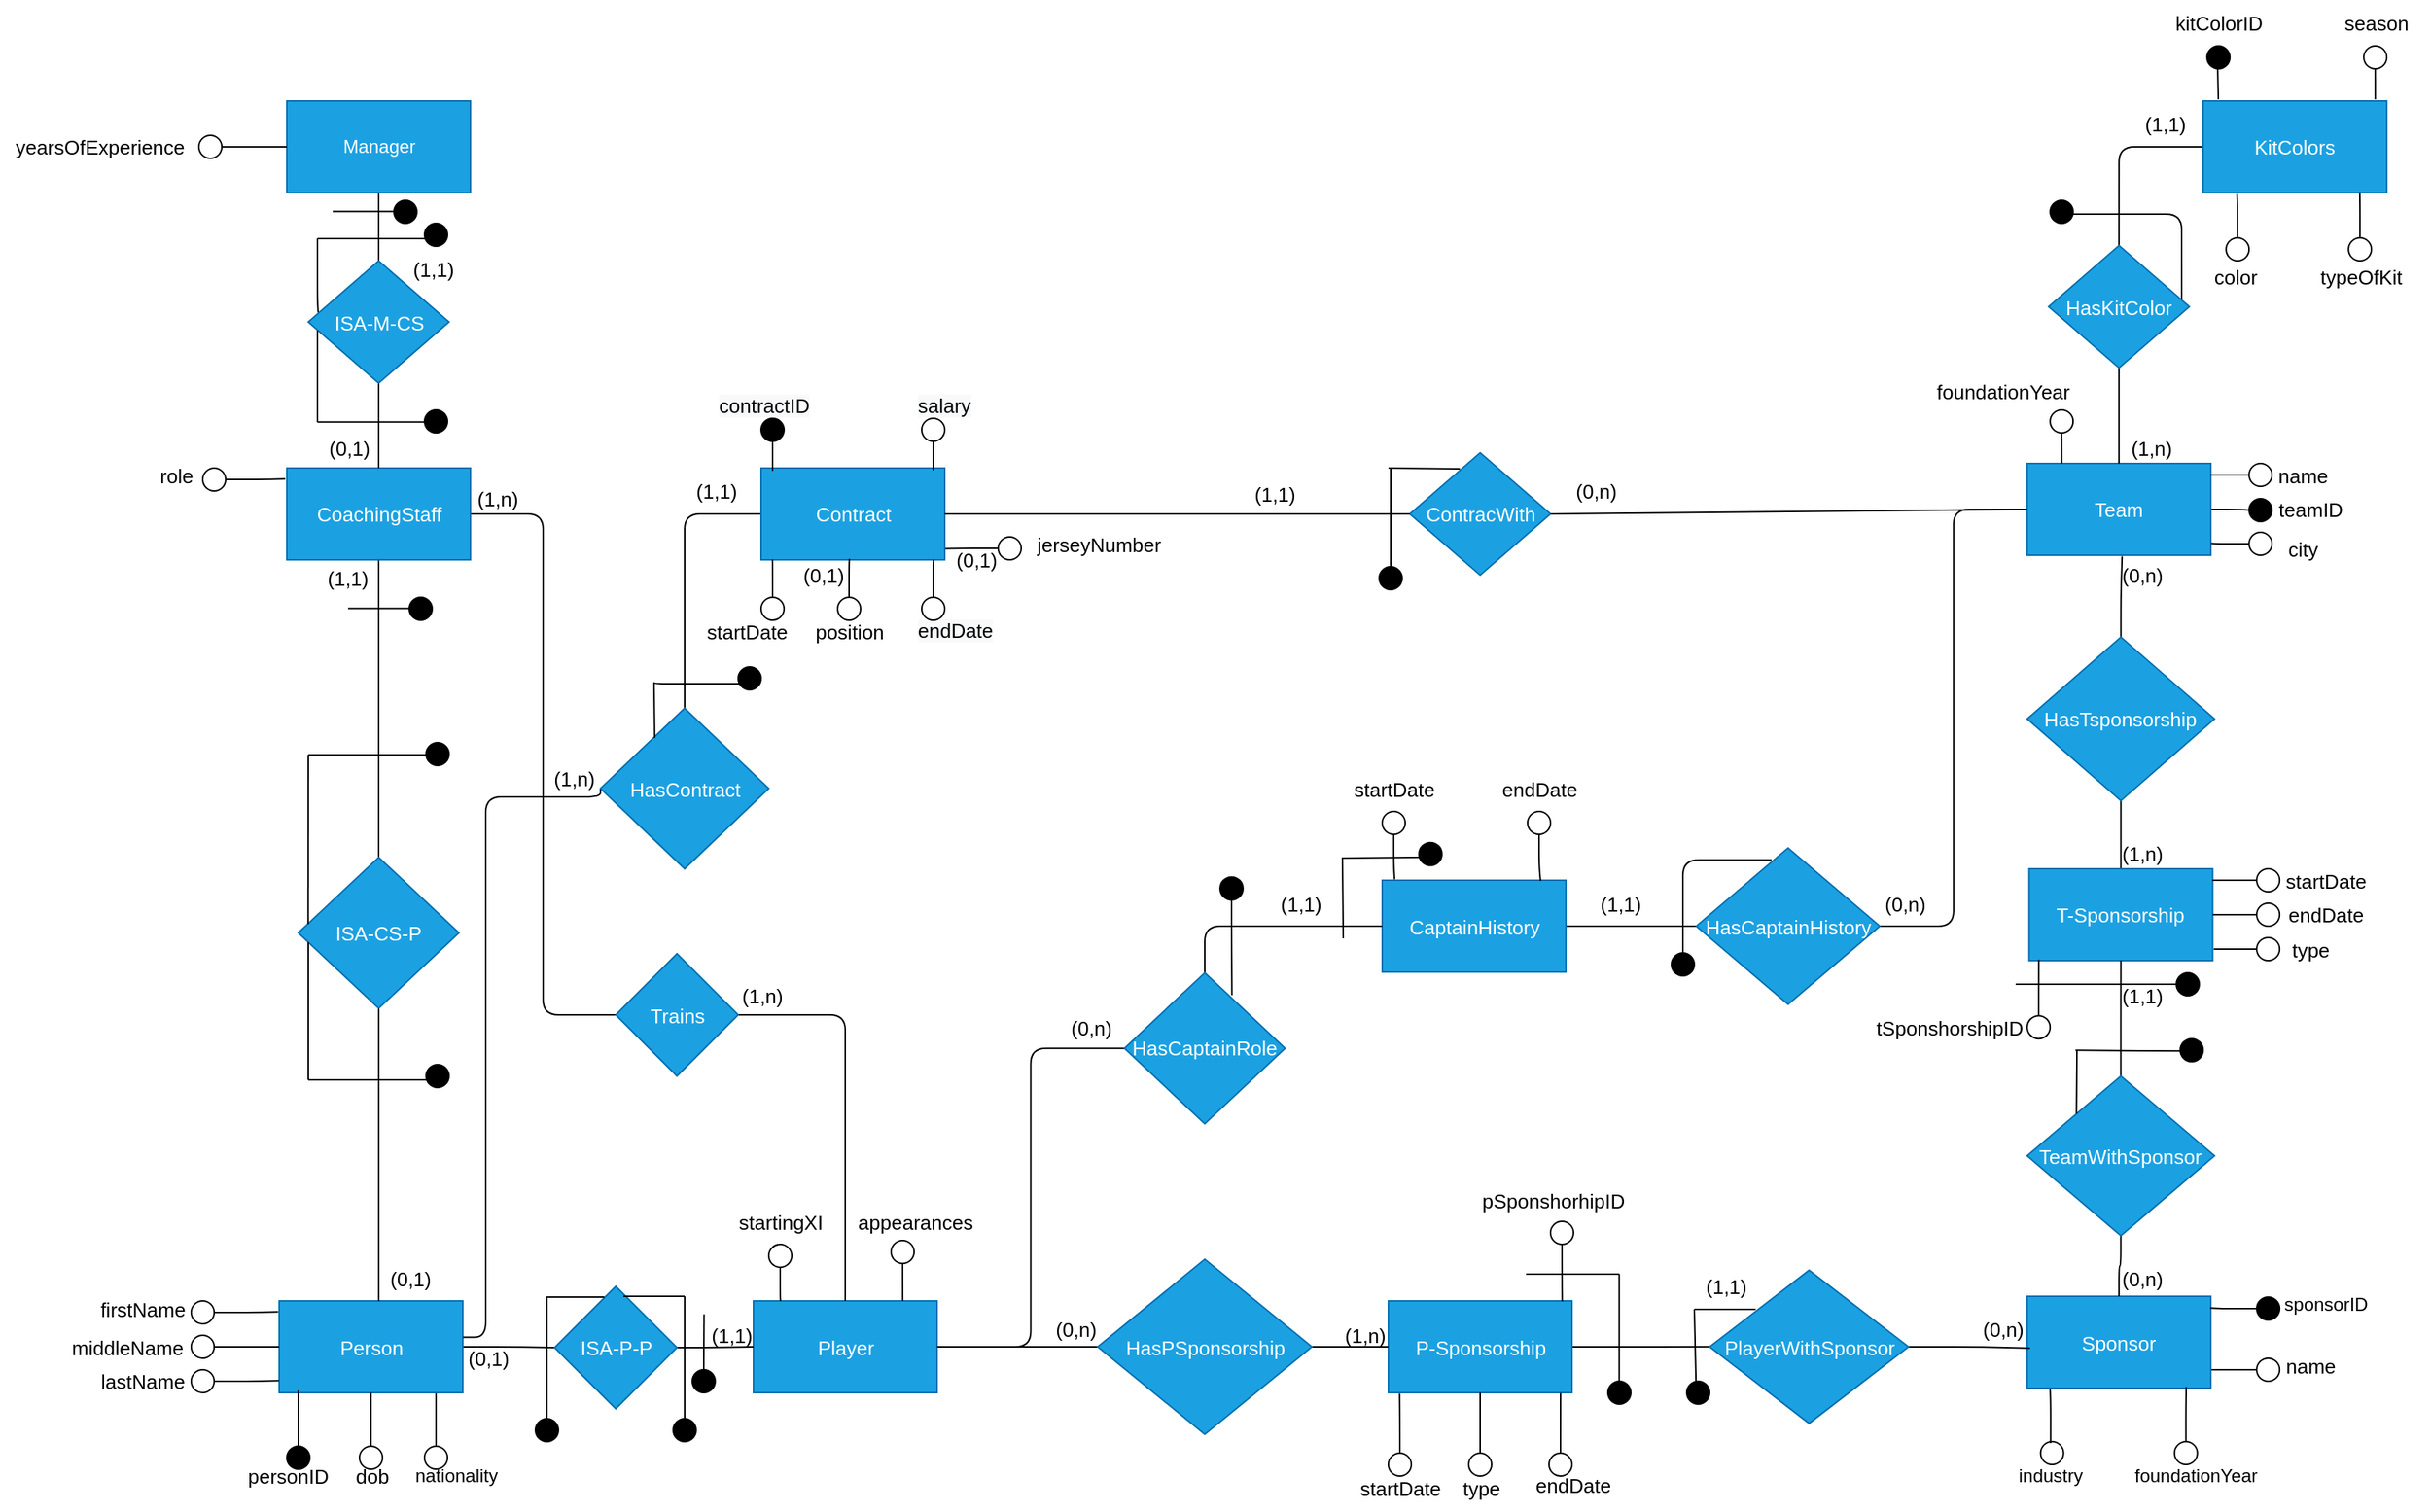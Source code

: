 <mxfile version="21.2.8" type="device">
  <diagram id="u6w0vgpRJaas2tgboFGm" name="Page-1">
    <mxGraphModel dx="377" dy="220" grid="1" gridSize="10" guides="1" tooltips="1" connect="1" arrows="1" fold="1" page="1" pageScale="1" pageWidth="1654" pageHeight="1169" math="0" shadow="0">
      <root>
        <mxCell id="0" />
        <mxCell id="1" parent="0" />
        <mxCell id="1nyOireFhNk5vsuvswtc-1" value="Manager" style="rounded=0;whiteSpace=wrap;html=1;fillColor=#1ba1e2;strokeColor=#006EAF;fontColor=#ffffff;" parent="1" vertex="1">
          <mxGeometry x="187.5" y="136" width="120" height="60" as="geometry" />
        </mxCell>
        <mxCell id="25Zu7PeEIxpEX03kHfXG-22" style="edgeStyle=orthogonalEdgeStyle;shape=connector;rounded=1;orthogonalLoop=1;jettySize=auto;html=1;entryX=0;entryY=0.5;entryDx=0;entryDy=0;labelBackgroundColor=default;strokeColor=default;fontFamily=Helvetica;fontSize=13;fontColor=default;endArrow=none;endFill=0;fillColor=none;" parent="1" source="1nyOireFhNk5vsuvswtc-3" target="1nyOireFhNk5vsuvswtc-176" edge="1">
          <mxGeometry relative="1" as="geometry" />
        </mxCell>
        <mxCell id="CQ5XR4XDtE3P07CAdqBa-3" style="edgeStyle=orthogonalEdgeStyle;shape=connector;rounded=1;orthogonalLoop=1;jettySize=auto;html=1;entryX=0.5;entryY=0;entryDx=0;entryDy=0;labelBackgroundColor=default;strokeColor=default;fontFamily=Helvetica;fontSize=13;fontColor=default;endArrow=none;endFill=0;fillColor=none;" parent="1" source="1nyOireFhNk5vsuvswtc-3" target="CQ5XR4XDtE3P07CAdqBa-1" edge="1">
          <mxGeometry relative="1" as="geometry" />
        </mxCell>
        <mxCell id="1nyOireFhNk5vsuvswtc-3" value="CoachingStaff" style="rounded=0;whiteSpace=wrap;html=1;fontSize=13;fillColor=#1ba1e2;strokeColor=#006EAF;fontColor=#ffffff;" parent="1" vertex="1">
          <mxGeometry x="187.5" y="376" width="120" height="60" as="geometry" />
        </mxCell>
        <mxCell id="CQ5XR4XDtE3P07CAdqBa-12" style="edgeStyle=orthogonalEdgeStyle;shape=connector;rounded=1;orthogonalLoop=1;jettySize=auto;html=1;entryX=0;entryY=0.5;entryDx=0;entryDy=0;labelBackgroundColor=default;strokeColor=default;fontFamily=Helvetica;fontSize=13;fontColor=default;endArrow=none;endFill=0;fillColor=none;" parent="1" source="1nyOireFhNk5vsuvswtc-5" target="CQ5XR4XDtE3P07CAdqBa-10" edge="1">
          <mxGeometry relative="1" as="geometry" />
        </mxCell>
        <mxCell id="1nyOireFhNk5vsuvswtc-5" value="Person" style="rounded=0;whiteSpace=wrap;html=1;fontSize=13;fillColor=#1ba1e2;strokeColor=#006EAF;fontColor=#ffffff;" parent="1" vertex="1">
          <mxGeometry x="182.5" y="920.5" width="120" height="60" as="geometry" />
        </mxCell>
        <mxCell id="WEIgRbPyTQdyQePMtLrC-47" style="edgeStyle=orthogonalEdgeStyle;shape=connector;rounded=1;orthogonalLoop=1;jettySize=auto;html=1;labelBackgroundColor=default;strokeColor=default;fontFamily=Helvetica;fontSize=13;fontColor=default;endArrow=none;endFill=0;fillColor=none;" parent="1" source="1nyOireFhNk5vsuvswtc-6" target="WEIgRbPyTQdyQePMtLrC-46" edge="1">
          <mxGeometry relative="1" as="geometry" />
        </mxCell>
        <mxCell id="1nyOireFhNk5vsuvswtc-6" value="Player" style="rounded=0;whiteSpace=wrap;html=1;fontSize=13;fillColor=#1ba1e2;fontColor=#ffffff;strokeColor=#006EAF;" parent="1" vertex="1">
          <mxGeometry x="492.5" y="920.5" width="120" height="60" as="geometry" />
        </mxCell>
        <mxCell id="1nyOireFhNk5vsuvswtc-43" style="edgeStyle=orthogonalEdgeStyle;shape=connector;rounded=1;orthogonalLoop=1;jettySize=auto;html=1;entryX=1.002;entryY=0.396;entryDx=0;entryDy=0;labelBackgroundColor=default;strokeColor=default;fontFamily=Helvetica;fontSize=11;fontColor=default;endArrow=none;endFill=0;fillColor=none;entryPerimeter=0;exitX=0;exitY=0.5;exitDx=0;exitDy=0;" parent="1" source="1nyOireFhNk5vsuvswtc-11" target="1nyOireFhNk5vsuvswtc-5" edge="1">
          <mxGeometry relative="1" as="geometry">
            <Array as="points">
              <mxPoint x="317.5" y="591" />
              <mxPoint x="317.5" y="944" />
            </Array>
          </mxGeometry>
        </mxCell>
        <mxCell id="cyQam68AUp5a6yiPko8j-16" style="edgeStyle=orthogonalEdgeStyle;shape=connector;rounded=1;orthogonalLoop=1;jettySize=auto;html=1;entryX=0;entryY=0.5;entryDx=0;entryDy=0;labelBackgroundColor=default;strokeColor=default;fontFamily=Helvetica;fontSize=13;fontColor=default;endArrow=none;endFill=0;fillColor=none;exitX=0.5;exitY=0;exitDx=0;exitDy=0;" parent="1" source="1nyOireFhNk5vsuvswtc-11" target="1nyOireFhNk5vsuvswtc-14" edge="1">
          <mxGeometry relative="1" as="geometry" />
        </mxCell>
        <mxCell id="1nyOireFhNk5vsuvswtc-11" value="HasContract" style="rhombus;whiteSpace=wrap;html=1;fontSize=13;fillColor=#1ba1e2;fontColor=#ffffff;strokeColor=#006EAF;" parent="1" vertex="1">
          <mxGeometry x="392.5" y="533" width="110" height="105" as="geometry" />
        </mxCell>
        <mxCell id="1nyOireFhNk5vsuvswtc-14" value="Contract" style="whiteSpace=wrap;html=1;fontSize=13;fillColor=#1ba1e2;fontColor=#ffffff;strokeColor=#006EAF;" parent="1" vertex="1">
          <mxGeometry x="497.5" y="376" width="120" height="60" as="geometry" />
        </mxCell>
        <mxCell id="1nyOireFhNk5vsuvswtc-20" value="ContracWith" style="rhombus;whiteSpace=wrap;html=1;fontSize=13;fillColor=#1ba1e2;fontColor=#ffffff;strokeColor=#006EAF;" parent="1" vertex="1">
          <mxGeometry x="921.5" y="366" width="92" height="80" as="geometry" />
        </mxCell>
        <mxCell id="1nyOireFhNk5vsuvswtc-22" value="" style="endArrow=none;html=1;rounded=1;fillColor=none;exitX=1;exitY=0.5;exitDx=0;exitDy=0;entryX=0;entryY=0.5;entryDx=0;entryDy=0;" parent="1" source="1nyOireFhNk5vsuvswtc-14" target="1nyOireFhNk5vsuvswtc-20" edge="1">
          <mxGeometry width="50" height="50" relative="1" as="geometry">
            <mxPoint x="527.5" y="456" as="sourcePoint" />
            <mxPoint x="577.5" y="406" as="targetPoint" />
          </mxGeometry>
        </mxCell>
        <mxCell id="1nyOireFhNk5vsuvswtc-153" style="edgeStyle=orthogonalEdgeStyle;shape=connector;rounded=1;orthogonalLoop=1;jettySize=auto;html=1;entryX=0;entryY=0.5;entryDx=0;entryDy=0;labelBackgroundColor=default;strokeColor=default;fontFamily=Helvetica;fontSize=13;fontColor=default;endArrow=none;endFill=0;fillColor=none;" parent="1" source="1nyOireFhNk5vsuvswtc-23" target="1nyOireFhNk5vsuvswtc-147" edge="1">
          <mxGeometry relative="1" as="geometry" />
        </mxCell>
        <mxCell id="1nyOireFhNk5vsuvswtc-23" value="Team" style="whiteSpace=wrap;html=1;fontSize=13;fillColor=#1ba1e2;strokeColor=#006EAF;fontColor=#ffffff;" parent="1" vertex="1">
          <mxGeometry x="1325.07" y="373" width="120" height="60" as="geometry" />
        </mxCell>
        <mxCell id="1nyOireFhNk5vsuvswtc-25" value="" style="endArrow=none;html=1;rounded=1;fillColor=none;entryX=0;entryY=0.5;entryDx=0;entryDy=0;exitX=1;exitY=0.5;exitDx=0;exitDy=0;" parent="1" source="1nyOireFhNk5vsuvswtc-20" target="1nyOireFhNk5vsuvswtc-23" edge="1">
          <mxGeometry width="50" height="50" relative="1" as="geometry">
            <mxPoint x="717.5" y="456" as="sourcePoint" />
            <mxPoint x="767.5" y="406" as="targetPoint" />
          </mxGeometry>
        </mxCell>
        <mxCell id="1nyOireFhNk5vsuvswtc-47" value="Sponsor" style="whiteSpace=wrap;html=1;fontSize=13;fillColor=#1ba1e2;strokeColor=#006EAF;fontColor=#ffffff;" parent="1" vertex="1">
          <mxGeometry x="1325.07" y="917.5" width="120" height="60" as="geometry" />
        </mxCell>
        <mxCell id="9PN30OW1xFRUuIDcIMpA-4" style="edgeStyle=orthogonalEdgeStyle;shape=connector;rounded=1;orthogonalLoop=1;jettySize=auto;html=1;entryX=-0.006;entryY=0.119;entryDx=0;entryDy=0;entryPerimeter=0;labelBackgroundColor=default;strokeColor=default;fontFamily=Helvetica;fontSize=13;fontColor=default;endArrow=none;endFill=0;fillColor=none;" parent="1" source="1nyOireFhNk5vsuvswtc-91" target="1nyOireFhNk5vsuvswtc-5" edge="1">
          <mxGeometry relative="1" as="geometry" />
        </mxCell>
        <mxCell id="1nyOireFhNk5vsuvswtc-91" value="" style="ellipse;whiteSpace=wrap;html=1;fontSize=13;rounded=0;" parent="1" vertex="1">
          <mxGeometry x="125" y="920.5" width="15" height="15" as="geometry" />
        </mxCell>
        <mxCell id="9PN30OW1xFRUuIDcIMpA-5" style="edgeStyle=orthogonalEdgeStyle;shape=connector;rounded=1;orthogonalLoop=1;jettySize=auto;html=1;entryX=0;entryY=0.5;entryDx=0;entryDy=0;labelBackgroundColor=default;strokeColor=default;fontFamily=Helvetica;fontSize=13;fontColor=default;endArrow=none;endFill=0;fillColor=none;" parent="1" source="1nyOireFhNk5vsuvswtc-96" target="1nyOireFhNk5vsuvswtc-5" edge="1">
          <mxGeometry relative="1" as="geometry" />
        </mxCell>
        <mxCell id="1nyOireFhNk5vsuvswtc-96" value="" style="ellipse;whiteSpace=wrap;html=1;fontSize=13;rounded=0;" parent="1" vertex="1">
          <mxGeometry x="125" y="943" width="15" height="15" as="geometry" />
        </mxCell>
        <mxCell id="9PN30OW1xFRUuIDcIMpA-7" style="edgeStyle=orthogonalEdgeStyle;shape=connector;rounded=1;orthogonalLoop=1;jettySize=auto;html=1;entryX=-0.002;entryY=0.869;entryDx=0;entryDy=0;entryPerimeter=0;labelBackgroundColor=default;strokeColor=default;fontFamily=Helvetica;fontSize=13;fontColor=default;endArrow=none;endFill=0;fillColor=none;" parent="1" source="1nyOireFhNk5vsuvswtc-100" target="1nyOireFhNk5vsuvswtc-5" edge="1">
          <mxGeometry relative="1" as="geometry" />
        </mxCell>
        <mxCell id="1nyOireFhNk5vsuvswtc-100" value="" style="ellipse;whiteSpace=wrap;html=1;fontSize=13;rounded=0;" parent="1" vertex="1">
          <mxGeometry x="125" y="965.5" width="15" height="15" as="geometry" />
        </mxCell>
        <mxCell id="1nyOireFhNk5vsuvswtc-108" value="firstName" style="text;html=1;align=center;verticalAlign=middle;resizable=0;points=[];autosize=1;strokeColor=none;fillColor=none;fontSize=13;fontFamily=Helvetica;fontColor=default;" parent="1" vertex="1">
          <mxGeometry x="52.5" y="910.5" width="80" height="30" as="geometry" />
        </mxCell>
        <mxCell id="1nyOireFhNk5vsuvswtc-109" value="middleName" style="text;html=1;align=center;verticalAlign=middle;resizable=0;points=[];autosize=1;strokeColor=none;fillColor=none;fontSize=13;fontFamily=Helvetica;fontColor=default;" parent="1" vertex="1">
          <mxGeometry x="32.5" y="935.5" width="100" height="30" as="geometry" />
        </mxCell>
        <mxCell id="1nyOireFhNk5vsuvswtc-110" value="lastName" style="text;html=1;align=center;verticalAlign=middle;resizable=0;points=[];autosize=1;strokeColor=none;fillColor=none;fontSize=13;fontFamily=Helvetica;fontColor=default;" parent="1" vertex="1">
          <mxGeometry x="52.5" y="958" width="80" height="30" as="geometry" />
        </mxCell>
        <mxCell id="9PN30OW1xFRUuIDcIMpA-2" style="edgeStyle=orthogonalEdgeStyle;shape=connector;rounded=1;orthogonalLoop=1;jettySize=auto;html=1;entryX=0.5;entryY=1;entryDx=0;entryDy=0;labelBackgroundColor=default;strokeColor=default;fontFamily=Helvetica;fontSize=13;fontColor=default;endArrow=none;endFill=0;fillColor=none;" parent="1" source="1nyOireFhNk5vsuvswtc-115" target="1nyOireFhNk5vsuvswtc-5" edge="1">
          <mxGeometry relative="1" as="geometry" />
        </mxCell>
        <mxCell id="1nyOireFhNk5vsuvswtc-115" value="" style="ellipse;whiteSpace=wrap;html=1;fontSize=13;rounded=0;" parent="1" vertex="1">
          <mxGeometry x="235" y="1015.5" width="15" height="15" as="geometry" />
        </mxCell>
        <mxCell id="1nyOireFhNk5vsuvswtc-120" value="personID" style="text;html=1;align=center;verticalAlign=middle;resizable=0;points=[];autosize=1;strokeColor=none;fillColor=none;fontSize=13;fontFamily=Helvetica;fontColor=default;" parent="1" vertex="1">
          <mxGeometry x="147.5" y="1020" width="80" height="30" as="geometry" />
        </mxCell>
        <mxCell id="1nyOireFhNk5vsuvswtc-124" value="dob" style="text;html=1;align=center;verticalAlign=middle;resizable=0;points=[];autosize=1;strokeColor=none;fillColor=none;fontSize=13;fontFamily=Helvetica;fontColor=default;" parent="1" vertex="1">
          <mxGeometry x="217.5" y="1020" width="50" height="30" as="geometry" />
        </mxCell>
        <mxCell id="9PN30OW1xFRUuIDcIMpA-3" style="edgeStyle=orthogonalEdgeStyle;shape=connector;rounded=1;orthogonalLoop=1;jettySize=auto;html=1;entryX=0.104;entryY=0.975;entryDx=0;entryDy=0;entryPerimeter=0;labelBackgroundColor=default;strokeColor=default;fontFamily=Helvetica;fontSize=13;fontColor=default;endArrow=none;endFill=0;fillColor=none;" parent="1" source="1nyOireFhNk5vsuvswtc-127" target="1nyOireFhNk5vsuvswtc-5" edge="1">
          <mxGeometry relative="1" as="geometry" />
        </mxCell>
        <mxCell id="1nyOireFhNk5vsuvswtc-127" value="" style="ellipse;whiteSpace=wrap;html=1;fontSize=13;rounded=0;fillColor=#000000;" parent="1" vertex="1">
          <mxGeometry x="187.5" y="1015.5" width="15" height="15" as="geometry" />
        </mxCell>
        <mxCell id="25Zu7PeEIxpEX03kHfXG-13" style="edgeStyle=orthogonalEdgeStyle;shape=connector;rounded=1;orthogonalLoop=1;jettySize=auto;html=1;entryX=-0.008;entryY=0.119;entryDx=0;entryDy=0;entryPerimeter=0;labelBackgroundColor=default;strokeColor=default;fontFamily=Helvetica;fontSize=13;fontColor=default;endArrow=none;endFill=0;fillColor=none;" parent="1" source="1nyOireFhNk5vsuvswtc-131" target="1nyOireFhNk5vsuvswtc-3" edge="1">
          <mxGeometry relative="1" as="geometry" />
        </mxCell>
        <mxCell id="1nyOireFhNk5vsuvswtc-131" value="" style="ellipse;whiteSpace=wrap;html=1;fontSize=13;rounded=0;" parent="1" vertex="1">
          <mxGeometry x="132.5" y="376" width="15" height="15" as="geometry" />
        </mxCell>
        <mxCell id="1nyOireFhNk5vsuvswtc-133" value="role" style="text;html=1;align=center;verticalAlign=middle;resizable=0;points=[];autosize=1;strokeColor=none;fillColor=none;fontSize=13;fontFamily=Helvetica;fontColor=default;" parent="1" vertex="1">
          <mxGeometry x="90" y="366" width="50" height="30" as="geometry" />
        </mxCell>
        <mxCell id="1nyOireFhNk5vsuvswtc-155" style="edgeStyle=orthogonalEdgeStyle;shape=connector;rounded=1;orthogonalLoop=1;jettySize=auto;html=1;entryX=0.996;entryY=0.126;entryDx=0;entryDy=0;entryPerimeter=0;labelBackgroundColor=default;strokeColor=default;fontFamily=Helvetica;fontSize=13;fontColor=default;endArrow=none;endFill=0;fillColor=none;" parent="1" source="1nyOireFhNk5vsuvswtc-146" target="1nyOireFhNk5vsuvswtc-23" edge="1">
          <mxGeometry relative="1" as="geometry" />
        </mxCell>
        <mxCell id="1nyOireFhNk5vsuvswtc-146" value="" style="ellipse;whiteSpace=wrap;html=1;fontSize=13;rounded=0;fillColor=none;" parent="1" vertex="1">
          <mxGeometry x="1470.07" y="373" width="15" height="15" as="geometry" />
        </mxCell>
        <mxCell id="1nyOireFhNk5vsuvswtc-147" value="" style="ellipse;whiteSpace=wrap;html=1;fontSize=13;rounded=0;fillColor=#000000;" parent="1" vertex="1">
          <mxGeometry x="1470.07" y="396" width="15" height="15" as="geometry" />
        </mxCell>
        <mxCell id="1nyOireFhNk5vsuvswtc-156" style="edgeStyle=orthogonalEdgeStyle;shape=connector;rounded=1;orthogonalLoop=1;jettySize=auto;html=1;entryX=1.001;entryY=0.871;entryDx=0;entryDy=0;entryPerimeter=0;labelBackgroundColor=default;strokeColor=default;fontFamily=Helvetica;fontSize=13;fontColor=default;endArrow=none;endFill=0;fillColor=none;" parent="1" source="1nyOireFhNk5vsuvswtc-148" target="1nyOireFhNk5vsuvswtc-23" edge="1">
          <mxGeometry relative="1" as="geometry" />
        </mxCell>
        <mxCell id="1nyOireFhNk5vsuvswtc-148" value="" style="ellipse;whiteSpace=wrap;html=1;fontSize=13;rounded=0;" parent="1" vertex="1">
          <mxGeometry x="1470.07" y="418" width="15" height="15" as="geometry" />
        </mxCell>
        <mxCell id="1nyOireFhNk5vsuvswtc-157" value="name" style="text;html=1;align=center;verticalAlign=middle;resizable=0;points=[];autosize=1;strokeColor=none;fillColor=none;fontSize=13;fontFamily=Helvetica;fontColor=default;" parent="1" vertex="1">
          <mxGeometry x="1475.07" y="365.5" width="60" height="30" as="geometry" />
        </mxCell>
        <mxCell id="1nyOireFhNk5vsuvswtc-160" value="teamID" style="text;html=1;align=center;verticalAlign=middle;resizable=0;points=[];autosize=1;strokeColor=none;fillColor=none;fontSize=13;fontFamily=Helvetica;fontColor=default;" parent="1" vertex="1">
          <mxGeometry x="1475.07" y="388" width="70" height="30" as="geometry" />
        </mxCell>
        <mxCell id="1nyOireFhNk5vsuvswtc-161" value="city" style="text;html=1;align=center;verticalAlign=middle;resizable=0;points=[];autosize=1;strokeColor=none;fillColor=none;fontSize=13;fontFamily=Helvetica;fontColor=default;" parent="1" vertex="1">
          <mxGeometry x="1485.07" y="413.5" width="40" height="30" as="geometry" />
        </mxCell>
        <mxCell id="1nyOireFhNk5vsuvswtc-165" style="edgeStyle=orthogonalEdgeStyle;shape=connector;rounded=1;orthogonalLoop=1;jettySize=auto;html=1;entryX=0.996;entryY=0.128;entryDx=0;entryDy=0;entryPerimeter=0;labelBackgroundColor=default;strokeColor=default;fontFamily=Helvetica;fontSize=13;fontColor=default;endArrow=none;endFill=0;fillColor=none;" parent="1" source="1nyOireFhNk5vsuvswtc-162" target="1nyOireFhNk5vsuvswtc-47" edge="1">
          <mxGeometry relative="1" as="geometry" />
        </mxCell>
        <mxCell id="1nyOireFhNk5vsuvswtc-162" value="" style="ellipse;whiteSpace=wrap;html=1;fontSize=13;rounded=0;fillColor=#000000;" parent="1" vertex="1">
          <mxGeometry x="1475.07" y="918" width="15" height="15" as="geometry" />
        </mxCell>
        <mxCell id="1nyOireFhNk5vsuvswtc-171" value="name" style="text;html=1;align=center;verticalAlign=middle;resizable=0;points=[];autosize=1;strokeColor=none;fillColor=none;fontSize=13;fontFamily=Helvetica;fontColor=default;" parent="1" vertex="1">
          <mxGeometry x="1480.07" y="948" width="60" height="30" as="geometry" />
        </mxCell>
        <mxCell id="1nyOireFhNk5vsuvswtc-174" value="(1,1)" style="text;html=1;align=center;verticalAlign=middle;resizable=0;points=[];autosize=1;strokeColor=none;fillColor=none;fontSize=13;fontFamily=Helvetica;fontColor=default;" parent="1" vertex="1">
          <mxGeometry x="442.5" y="376" width="50" height="30" as="geometry" />
        </mxCell>
        <mxCell id="WEIgRbPyTQdyQePMtLrC-41" style="edgeStyle=orthogonalEdgeStyle;shape=connector;rounded=1;orthogonalLoop=1;jettySize=auto;html=1;entryX=0.5;entryY=0;entryDx=0;entryDy=0;labelBackgroundColor=default;strokeColor=default;fontFamily=Helvetica;fontSize=13;fontColor=default;endArrow=none;endFill=0;fillColor=none;" parent="1" source="1nyOireFhNk5vsuvswtc-176" target="1nyOireFhNk5vsuvswtc-6" edge="1">
          <mxGeometry relative="1" as="geometry" />
        </mxCell>
        <mxCell id="1nyOireFhNk5vsuvswtc-176" value="Trains" style="rhombus;whiteSpace=wrap;html=1;fontSize=13;fillColor=#1ba1e2;strokeColor=#006EAF;fontColor=#ffffff;rounded=0;" parent="1" vertex="1">
          <mxGeometry x="402.5" y="693.5" width="80" height="80" as="geometry" />
        </mxCell>
        <mxCell id="1nyOireFhNk5vsuvswtc-203" value="(1,n)" style="text;html=1;align=center;verticalAlign=middle;resizable=0;points=[];autosize=1;strokeColor=none;fillColor=none;fontSize=13;fontFamily=Helvetica;fontColor=default;" parent="1" vertex="1">
          <mxGeometry x="300" y="381" width="50" height="30" as="geometry" />
        </mxCell>
        <mxCell id="1nyOireFhNk5vsuvswtc-204" value="(1,n)" style="text;html=1;align=center;verticalAlign=middle;resizable=0;points=[];autosize=1;strokeColor=none;fillColor=none;fontSize=13;fontFamily=Helvetica;fontColor=default;" parent="1" vertex="1">
          <mxGeometry x="472.5" y="706" width="50" height="30" as="geometry" />
        </mxCell>
        <mxCell id="1nyOireFhNk5vsuvswtc-205" value="(1,1)" style="text;html=1;align=center;verticalAlign=middle;resizable=0;points=[];autosize=1;strokeColor=none;fillColor=none;fontSize=13;fontFamily=Helvetica;fontColor=default;" parent="1" vertex="1">
          <mxGeometry x="807.5" y="378" width="50" height="30" as="geometry" />
        </mxCell>
        <mxCell id="1nyOireFhNk5vsuvswtc-206" value="(0,n)" style="text;html=1;align=center;verticalAlign=middle;resizable=0;points=[];autosize=1;strokeColor=none;fillColor=none;fontSize=13;fontFamily=Helvetica;fontColor=default;" parent="1" vertex="1">
          <mxGeometry x="1017.5" y="376" width="50" height="30" as="geometry" />
        </mxCell>
        <mxCell id="1nyOireFhNk5vsuvswtc-209" value="type" style="text;html=1;align=center;verticalAlign=middle;resizable=0;points=[];autosize=1;strokeColor=none;fillColor=none;fontSize=13;fontFamily=Helvetica;fontColor=default;" parent="1" vertex="1">
          <mxGeometry x="942.5" y="1027.5" width="50" height="30" as="geometry" />
        </mxCell>
        <mxCell id="1nyOireFhNk5vsuvswtc-220" value="(1,n)" style="text;html=1;align=center;verticalAlign=middle;resizable=0;points=[];autosize=1;strokeColor=none;fillColor=none;fontSize=13;fontFamily=Helvetica;fontColor=default;" parent="1" vertex="1">
          <mxGeometry x="350" y="563.5" width="50" height="30" as="geometry" />
        </mxCell>
        <mxCell id="PQA37V6N7CLmbWVco3Oz-23" value="startDate" style="text;html=1;align=center;verticalAlign=middle;resizable=0;points=[];autosize=1;strokeColor=none;fillColor=none;fontSize=13;fontFamily=Helvetica;fontColor=default;" parent="1" vertex="1">
          <mxGeometry x="875" y="1027.5" width="80" height="30" as="geometry" />
        </mxCell>
        <mxCell id="PQA37V6N7CLmbWVco3Oz-27" value="endDate" style="text;html=1;align=center;verticalAlign=middle;resizable=0;points=[];autosize=1;strokeColor=none;fillColor=none;fontSize=13;fontFamily=Helvetica;fontColor=default;" parent="1" vertex="1">
          <mxGeometry x="992.5" y="1026" width="70" height="30" as="geometry" />
        </mxCell>
        <mxCell id="WEIgRbPyTQdyQePMtLrC-92" style="edgeStyle=orthogonalEdgeStyle;shape=connector;rounded=1;orthogonalLoop=1;jettySize=auto;html=1;entryX=0;entryY=0.5;entryDx=0;entryDy=0;labelBackgroundColor=default;strokeColor=default;fontFamily=Helvetica;fontSize=13;fontColor=default;endArrow=none;endFill=0;fillColor=none;" parent="1" source="PQA37V6N7CLmbWVco3Oz-64" target="PQA37V6N7CLmbWVco3Oz-67" edge="1">
          <mxGeometry relative="1" as="geometry" />
        </mxCell>
        <mxCell id="PQA37V6N7CLmbWVco3Oz-64" value="CaptainHistory" style="rounded=0;whiteSpace=wrap;html=1;fontFamily=Helvetica;fontSize=13;fontColor=#ffffff;fillColor=#1ba1e2;strokeColor=#006EAF;" parent="1" vertex="1">
          <mxGeometry x="903.5" y="645.5" width="120" height="60" as="geometry" />
        </mxCell>
        <mxCell id="WEIgRbPyTQdyQePMtLrC-93" style="edgeStyle=orthogonalEdgeStyle;shape=connector;rounded=1;orthogonalLoop=1;jettySize=auto;html=1;entryX=0;entryY=0.5;entryDx=0;entryDy=0;labelBackgroundColor=default;strokeColor=default;fontFamily=Helvetica;fontSize=13;fontColor=default;endArrow=none;endFill=0;fillColor=none;" parent="1" source="PQA37V6N7CLmbWVco3Oz-67" target="1nyOireFhNk5vsuvswtc-23" edge="1">
          <mxGeometry relative="1" as="geometry" />
        </mxCell>
        <mxCell id="PQA37V6N7CLmbWVco3Oz-67" value="HasCaptainHistory" style="rhombus;whiteSpace=wrap;html=1;fontSize=13;fillColor=#1ba1e2;strokeColor=#006EAF;fontColor=#ffffff;rounded=0;" parent="1" vertex="1">
          <mxGeometry x="1108.75" y="624.41" width="120" height="102.18" as="geometry" />
        </mxCell>
        <mxCell id="cyQam68AUp5a6yiPko8j-3" style="edgeStyle=orthogonalEdgeStyle;shape=connector;rounded=1;orthogonalLoop=1;jettySize=auto;html=1;entryX=0.188;entryY=0;entryDx=0;entryDy=0;entryPerimeter=0;labelBackgroundColor=default;strokeColor=default;fontFamily=Helvetica;fontSize=13;fontColor=default;endArrow=none;endFill=0;fillColor=none;" parent="1" source="cyQam68AUp5a6yiPko8j-2" target="1nyOireFhNk5vsuvswtc-23" edge="1">
          <mxGeometry relative="1" as="geometry" />
        </mxCell>
        <mxCell id="cyQam68AUp5a6yiPko8j-2" value="" style="ellipse;whiteSpace=wrap;html=1;fontSize=13;rounded=0;fillColor=none;" parent="1" vertex="1">
          <mxGeometry x="1340.07" y="338" width="15" height="15" as="geometry" />
        </mxCell>
        <mxCell id="cyQam68AUp5a6yiPko8j-4" value="foundationYear" style="text;html=1;align=center;verticalAlign=middle;resizable=0;points=[];autosize=1;strokeColor=none;fillColor=none;fontSize=13;fontFamily=Helvetica;fontColor=default;" parent="1" vertex="1">
          <mxGeometry x="1253.82" y="310.5" width="110" height="30" as="geometry" />
        </mxCell>
        <mxCell id="cyQam68AUp5a6yiPko8j-7" style="edgeStyle=orthogonalEdgeStyle;shape=connector;rounded=1;orthogonalLoop=1;jettySize=auto;html=1;entryX=0;entryY=0.5;entryDx=0;entryDy=0;labelBackgroundColor=default;strokeColor=default;fontFamily=Helvetica;fontSize=13;fontColor=default;endArrow=none;endFill=0;fillColor=none;" parent="1" source="cyQam68AUp5a6yiPko8j-6" target="1nyOireFhNk5vsuvswtc-1" edge="1">
          <mxGeometry relative="1" as="geometry" />
        </mxCell>
        <mxCell id="cyQam68AUp5a6yiPko8j-6" value="" style="ellipse;whiteSpace=wrap;html=1;fontSize=13;rounded=0;" parent="1" vertex="1">
          <mxGeometry x="130" y="158.5" width="15" height="15" as="geometry" />
        </mxCell>
        <mxCell id="cyQam68AUp5a6yiPko8j-8" value="yearsOfExperience" style="text;html=1;align=center;verticalAlign=middle;resizable=0;points=[];autosize=1;strokeColor=none;fillColor=none;fontSize=13;fontFamily=Helvetica;fontColor=default;" parent="1" vertex="1">
          <mxGeometry y="151" width="130" height="30" as="geometry" />
        </mxCell>
        <mxCell id="cyQam68AUp5a6yiPko8j-10" style="edgeStyle=orthogonalEdgeStyle;shape=connector;rounded=1;orthogonalLoop=1;jettySize=auto;html=1;entryX=0.148;entryY=0.002;entryDx=0;entryDy=0;entryPerimeter=0;labelBackgroundColor=default;strokeColor=default;fontFamily=Helvetica;fontSize=13;fontColor=default;endArrow=none;endFill=0;fillColor=none;" parent="1" source="cyQam68AUp5a6yiPko8j-9" target="1nyOireFhNk5vsuvswtc-6" edge="1">
          <mxGeometry relative="1" as="geometry" />
        </mxCell>
        <mxCell id="cyQam68AUp5a6yiPko8j-9" value="" style="ellipse;whiteSpace=wrap;html=1;fontSize=13;rounded=0;fillColor=#FFFFFF;" parent="1" vertex="1">
          <mxGeometry x="502.5" y="883.5" width="15" height="15" as="geometry" />
        </mxCell>
        <mxCell id="cyQam68AUp5a6yiPko8j-11" value="startingXI" style="text;html=1;align=center;verticalAlign=middle;resizable=0;points=[];autosize=1;strokeColor=none;fillColor=none;fontSize=13;fontFamily=Helvetica;fontColor=default;" parent="1" vertex="1">
          <mxGeometry x="470" y="853.5" width="80" height="30" as="geometry" />
        </mxCell>
        <mxCell id="cyQam68AUp5a6yiPko8j-43" style="edgeStyle=orthogonalEdgeStyle;shape=connector;rounded=1;orthogonalLoop=1;jettySize=auto;html=1;labelBackgroundColor=default;strokeColor=default;fontFamily=Helvetica;fontSize=13;fontColor=default;endArrow=none;endFill=0;fillColor=none;" parent="1" source="cyQam68AUp5a6yiPko8j-17" edge="1">
          <mxGeometry relative="1" as="geometry">
            <mxPoint x="505" y="376" as="targetPoint" />
          </mxGeometry>
        </mxCell>
        <mxCell id="cyQam68AUp5a6yiPko8j-17" value="" style="ellipse;whiteSpace=wrap;html=1;fontSize=13;rounded=0;fillColor=#000000;" parent="1" vertex="1">
          <mxGeometry x="497.5" y="343.5" width="15" height="15" as="geometry" />
        </mxCell>
        <mxCell id="cyQam68AUp5a6yiPko8j-41" style="edgeStyle=orthogonalEdgeStyle;shape=connector;rounded=1;orthogonalLoop=1;jettySize=auto;html=1;entryX=0.938;entryY=0;entryDx=0;entryDy=0;entryPerimeter=0;labelBackgroundColor=default;strokeColor=default;fontFamily=Helvetica;fontSize=13;fontColor=default;endArrow=none;endFill=0;fillColor=none;" parent="1" source="cyQam68AUp5a6yiPko8j-20" target="1nyOireFhNk5vsuvswtc-14" edge="1">
          <mxGeometry relative="1" as="geometry">
            <Array as="points">
              <mxPoint x="610" y="378" />
              <mxPoint x="610" y="378" />
            </Array>
          </mxGeometry>
        </mxCell>
        <mxCell id="cyQam68AUp5a6yiPko8j-20" value="" style="ellipse;whiteSpace=wrap;html=1;fontSize=13;rounded=0;" parent="1" vertex="1">
          <mxGeometry x="602.5" y="343.5" width="15" height="15" as="geometry" />
        </mxCell>
        <mxCell id="cyQam68AUp5a6yiPko8j-24" value="startDate" style="text;html=1;align=center;verticalAlign=middle;resizable=0;points=[];autosize=1;strokeColor=none;fillColor=none;fontSize=13;fontFamily=Helvetica;fontColor=default;" parent="1" vertex="1">
          <mxGeometry x="447.5" y="468" width="80" height="30" as="geometry" />
        </mxCell>
        <mxCell id="cyQam68AUp5a6yiPko8j-36" value="&lt;span style=&quot;color: rgb(0, 0, 0); font-family: Helvetica; font-size: 13px; font-style: normal; font-variant-ligatures: normal; font-variant-caps: normal; font-weight: 400; letter-spacing: normal; orphans: 2; text-align: center; text-indent: 0px; text-transform: none; widows: 2; word-spacing: 0px; -webkit-text-stroke-width: 0px; background-color: rgb(248, 249, 250); text-decoration-thickness: initial; text-decoration-style: initial; text-decoration-color: initial; float: none; display: inline !important;&quot;&gt;endDate&lt;/span&gt;" style="text;whiteSpace=wrap;html=1;fontSize=13;fontFamily=Helvetica;fontColor=default;" parent="1" vertex="1">
          <mxGeometry x="597.5" y="468" width="50" height="20" as="geometry" />
        </mxCell>
        <mxCell id="cyQam68AUp5a6yiPko8j-45" value="&lt;span style=&quot;color: rgb(0, 0, 0); font-family: Helvetica; font-size: 13px; font-style: normal; font-variant-ligatures: normal; font-variant-caps: normal; font-weight: 400; letter-spacing: normal; orphans: 2; text-align: center; text-indent: 0px; text-transform: none; widows: 2; word-spacing: 0px; -webkit-text-stroke-width: 0px; background-color: rgb(248, 249, 250); text-decoration-thickness: initial; text-decoration-style: initial; text-decoration-color: initial; float: none; display: inline !important;&quot;&gt;salary&lt;/span&gt;" style="text;whiteSpace=wrap;html=1;fontSize=13;fontFamily=Helvetica;fontColor=default;" parent="1" vertex="1">
          <mxGeometry x="597.5" y="320.5" width="50" height="20" as="geometry" />
        </mxCell>
        <mxCell id="gJ5ldzgGzaQahjb0mv15-8" style="edgeStyle=orthogonalEdgeStyle;shape=connector;rounded=1;orthogonalLoop=1;jettySize=auto;html=1;labelBackgroundColor=default;strokeColor=default;fontFamily=Helvetica;fontSize=11;fontColor=default;endArrow=none;endFill=0;fillColor=none;" parent="1" edge="1">
          <mxGeometry relative="1" as="geometry">
            <mxPoint x="697" y="135" as="targetPoint" />
          </mxGeometry>
        </mxCell>
        <mxCell id="25Zu7PeEIxpEX03kHfXG-7" style="edgeStyle=orthogonalEdgeStyle;shape=connector;rounded=1;orthogonalLoop=1;jettySize=auto;html=1;entryX=0.813;entryY=-0.002;entryDx=0;entryDy=0;entryPerimeter=0;labelBackgroundColor=default;strokeColor=default;fontFamily=Helvetica;fontSize=13;fontColor=default;endArrow=none;endFill=0;fillColor=none;" parent="1" source="25Zu7PeEIxpEX03kHfXG-6" target="1nyOireFhNk5vsuvswtc-6" edge="1">
          <mxGeometry relative="1" as="geometry" />
        </mxCell>
        <mxCell id="25Zu7PeEIxpEX03kHfXG-6" value="" style="ellipse;whiteSpace=wrap;html=1;fontSize=13;rounded=0;fillColor=#FFFFFF;" parent="1" vertex="1">
          <mxGeometry x="582.5" y="881" width="15" height="15" as="geometry" />
        </mxCell>
        <mxCell id="25Zu7PeEIxpEX03kHfXG-8" value="appearances" style="text;html=1;align=center;verticalAlign=middle;resizable=0;points=[];autosize=1;strokeColor=none;fillColor=none;fontSize=13;fontFamily=Helvetica;fontColor=default;" parent="1" vertex="1">
          <mxGeometry x="547.5" y="853.5" width="100" height="30" as="geometry" />
        </mxCell>
        <mxCell id="w1rOjMdurzv241d1_XQd-64" style="edgeStyle=orthogonalEdgeStyle;shape=connector;rounded=1;orthogonalLoop=1;jettySize=auto;html=1;labelBackgroundColor=default;strokeColor=default;fontFamily=Helvetica;fontSize=11;fontColor=default;endArrow=none;endFill=0;fillColor=none;entryX=1.004;entryY=0.8;entryDx=0;entryDy=0;entryPerimeter=0;" parent="1" source="w1rOjMdurzv241d1_XQd-1" target="1nyOireFhNk5vsuvswtc-47" edge="1">
          <mxGeometry relative="1" as="geometry">
            <mxPoint x="1447.57" y="965.5" as="targetPoint" />
          </mxGeometry>
        </mxCell>
        <mxCell id="w1rOjMdurzv241d1_XQd-1" value="" style="ellipse;whiteSpace=wrap;html=1;fontSize=13;rounded=0;fillColor=none;" parent="1" vertex="1">
          <mxGeometry x="1475.07" y="958" width="15" height="15" as="geometry" />
        </mxCell>
        <mxCell id="w1rOjMdurzv241d1_XQd-5" value="sponsorID" style="text;html=1;align=center;verticalAlign=middle;resizable=0;points=[];autosize=1;strokeColor=none;fillColor=none;" parent="1" vertex="1">
          <mxGeometry x="1480.07" y="908" width="80" height="30" as="geometry" />
        </mxCell>
        <mxCell id="w1rOjMdurzv241d1_XQd-12" value="" style="ellipse;whiteSpace=wrap;html=1;fontSize=13;rounded=0;" parent="1" vertex="1">
          <mxGeometry x="277.5" y="1015.5" width="15" height="15" as="geometry" />
        </mxCell>
        <mxCell id="w1rOjMdurzv241d1_XQd-13" value="nationality" style="text;html=1;align=center;verticalAlign=middle;resizable=0;points=[];autosize=1;strokeColor=none;fillColor=none;" parent="1" vertex="1">
          <mxGeometry x="257.5" y="1020" width="80" height="30" as="geometry" />
        </mxCell>
        <mxCell id="WEIgRbPyTQdyQePMtLrC-75" style="edgeStyle=orthogonalEdgeStyle;shape=connector;rounded=1;orthogonalLoop=1;jettySize=auto;html=1;entryX=0.866;entryY=0.988;entryDx=0;entryDy=0;entryPerimeter=0;labelBackgroundColor=default;strokeColor=default;fontFamily=Helvetica;fontSize=13;fontColor=default;endArrow=none;endFill=0;fillColor=none;" parent="1" source="w1rOjMdurzv241d1_XQd-15" target="1nyOireFhNk5vsuvswtc-47" edge="1">
          <mxGeometry relative="1" as="geometry" />
        </mxCell>
        <mxCell id="w1rOjMdurzv241d1_XQd-15" value="" style="ellipse;whiteSpace=wrap;html=1;fontSize=13;rounded=0;" parent="1" vertex="1">
          <mxGeometry x="1421.32" y="1012.5" width="15" height="15" as="geometry" />
        </mxCell>
        <mxCell id="w1rOjMdurzv241d1_XQd-16" value="foundationYear" style="text;html=1;align=center;verticalAlign=middle;resizable=0;points=[];autosize=1;strokeColor=none;fillColor=none;" parent="1" vertex="1">
          <mxGeometry x="1385.07" y="1020" width="100" height="30" as="geometry" />
        </mxCell>
        <mxCell id="w1rOjMdurzv241d1_XQd-18" value="industry" style="text;html=1;align=center;verticalAlign=middle;resizable=0;points=[];autosize=1;strokeColor=none;fillColor=none;" parent="1" vertex="1">
          <mxGeometry x="1305.07" y="1020" width="70" height="30" as="geometry" />
        </mxCell>
        <mxCell id="w1rOjMdurzv241d1_XQd-19" value="" style="ellipse;whiteSpace=wrap;html=1;fontSize=13;rounded=0;" parent="1" vertex="1">
          <mxGeometry x="1333.82" y="1012.5" width="15" height="15" as="geometry" />
        </mxCell>
        <mxCell id="w1rOjMdurzv241d1_XQd-62" value="" style="ellipse;whiteSpace=wrap;html=1;fontSize=13;rounded=0;fillColor=none;" parent="1" vertex="1">
          <mxGeometry x="1557.5" y="346" width="10" as="geometry" />
        </mxCell>
        <mxCell id="WEIgRbPyTQdyQePMtLrC-12" style="edgeStyle=orthogonalEdgeStyle;shape=connector;rounded=1;orthogonalLoop=1;jettySize=auto;html=1;entryX=1;entryY=0.5;entryDx=0;entryDy=0;labelBackgroundColor=default;strokeColor=default;fontFamily=Helvetica;fontSize=13;fontColor=default;endArrow=none;endFill=0;fillColor=none;" parent="1" source="WEIgRbPyTQdyQePMtLrC-9" target="1nyOireFhNk5vsuvswtc-6" edge="1">
          <mxGeometry relative="1" as="geometry" />
        </mxCell>
        <mxCell id="WEIgRbPyTQdyQePMtLrC-17" style="edgeStyle=orthogonalEdgeStyle;shape=connector;rounded=1;orthogonalLoop=1;jettySize=auto;html=1;entryX=0;entryY=0.5;entryDx=0;entryDy=0;labelBackgroundColor=default;strokeColor=default;fontFamily=Helvetica;fontSize=13;fontColor=default;endArrow=none;endFill=0;fillColor=none;exitX=0.5;exitY=0;exitDx=0;exitDy=0;" parent="1" source="WEIgRbPyTQdyQePMtLrC-9" target="PQA37V6N7CLmbWVco3Oz-64" edge="1">
          <mxGeometry relative="1" as="geometry" />
        </mxCell>
        <mxCell id="WEIgRbPyTQdyQePMtLrC-9" value="HasCaptainRole" style="rhombus;whiteSpace=wrap;html=1;fontSize=13;fillColor=#1ba1e2;strokeColor=#006EAF;fontColor=#ffffff;rounded=0;" parent="1" vertex="1">
          <mxGeometry x="735" y="706" width="105" height="98.75" as="geometry" />
        </mxCell>
        <mxCell id="WEIgRbPyTQdyQePMtLrC-16" value="startDate" style="text;html=1;align=center;verticalAlign=middle;resizable=0;points=[];autosize=1;strokeColor=none;fillColor=none;fontSize=13;fontFamily=Helvetica;fontColor=default;" parent="1" vertex="1">
          <mxGeometry x="871" y="570.5" width="80" height="30" as="geometry" />
        </mxCell>
        <mxCell id="WEIgRbPyTQdyQePMtLrC-27" value="endDate" style="text;html=1;align=center;verticalAlign=middle;resizable=0;points=[];autosize=1;strokeColor=none;fillColor=none;fontSize=13;fontFamily=Helvetica;fontColor=default;" parent="1" vertex="1">
          <mxGeometry x="971" y="570.5" width="70" height="30" as="geometry" />
        </mxCell>
        <mxCell id="WEIgRbPyTQdyQePMtLrC-122" style="edgeStyle=orthogonalEdgeStyle;shape=connector;rounded=1;orthogonalLoop=1;jettySize=auto;html=1;entryX=0.062;entryY=0.997;entryDx=0;entryDy=0;entryPerimeter=0;labelBackgroundColor=default;strokeColor=default;fontFamily=Helvetica;fontSize=13;fontColor=default;endArrow=none;endFill=0;fillColor=none;" parent="1" source="WEIgRbPyTQdyQePMtLrC-29" target="1nyOireFhNk5vsuvswtc-14" edge="1">
          <mxGeometry relative="1" as="geometry" />
        </mxCell>
        <mxCell id="WEIgRbPyTQdyQePMtLrC-29" value="" style="ellipse;whiteSpace=wrap;html=1;fontSize=13;rounded=0;" parent="1" vertex="1">
          <mxGeometry x="497.5" y="460.5" width="15" height="15" as="geometry" />
        </mxCell>
        <mxCell id="WEIgRbPyTQdyQePMtLrC-30" value="position" style="text;html=1;align=center;verticalAlign=middle;resizable=0;points=[];autosize=1;strokeColor=none;fillColor=none;fontSize=13;fontFamily=Helvetica;fontColor=default;" parent="1" vertex="1">
          <mxGeometry x="520" y="468" width="70" height="30" as="geometry" />
        </mxCell>
        <mxCell id="WEIgRbPyTQdyQePMtLrC-36" style="edgeStyle=orthogonalEdgeStyle;shape=connector;rounded=1;orthogonalLoop=1;jettySize=auto;html=1;labelBackgroundColor=default;strokeColor=default;fontFamily=Helvetica;fontSize=13;fontColor=default;endArrow=none;endFill=0;fillColor=none;" parent="1" source="WEIgRbPyTQdyQePMtLrC-33" target="WEIgRbPyTQdyQePMtLrC-35" edge="1">
          <mxGeometry relative="1" as="geometry" />
        </mxCell>
        <mxCell id="EB96sz4gFDCfG6SzcCJD-26" style="edgeStyle=orthogonalEdgeStyle;shape=connector;rounded=1;orthogonalLoop=1;jettySize=auto;html=1;entryX=0.517;entryY=1.012;entryDx=0;entryDy=0;entryPerimeter=0;labelBackgroundColor=default;strokeColor=default;fontFamily=Helvetica;fontSize=13;fontColor=#ffffff;endArrow=none;endFill=0;fillColor=none;" parent="1" source="WEIgRbPyTQdyQePMtLrC-33" target="1nyOireFhNk5vsuvswtc-23" edge="1">
          <mxGeometry relative="1" as="geometry" />
        </mxCell>
        <mxCell id="WEIgRbPyTQdyQePMtLrC-33" value="HasTsponsorship" style="rhombus;whiteSpace=wrap;html=1;fontSize=13;fillColor=#1ba1e2;fontColor=#ffffff;strokeColor=#006EAF;" parent="1" vertex="1">
          <mxGeometry x="1325.07" y="486.49" width="122.43" height="107.01" as="geometry" />
        </mxCell>
        <mxCell id="WEIgRbPyTQdyQePMtLrC-35" value="T-Sponsorship" style="rounded=0;whiteSpace=wrap;html=1;fontFamily=Helvetica;fontSize=13;fontColor=#ffffff;fillColor=#1ba1e2;strokeColor=#006EAF;" parent="1" vertex="1">
          <mxGeometry x="1326.29" y="638" width="120" height="60" as="geometry" />
        </mxCell>
        <mxCell id="WEIgRbPyTQdyQePMtLrC-39" style="edgeStyle=orthogonalEdgeStyle;shape=connector;rounded=1;orthogonalLoop=1;jettySize=auto;html=1;entryX=0.5;entryY=1;entryDx=0;entryDy=0;labelBackgroundColor=default;strokeColor=default;fontFamily=Helvetica;fontSize=13;fontColor=default;endArrow=none;endFill=0;fillColor=none;" parent="1" source="WEIgRbPyTQdyQePMtLrC-38" target="WEIgRbPyTQdyQePMtLrC-35" edge="1">
          <mxGeometry relative="1" as="geometry" />
        </mxCell>
        <mxCell id="WEIgRbPyTQdyQePMtLrC-40" style="edgeStyle=orthogonalEdgeStyle;shape=connector;rounded=1;orthogonalLoop=1;jettySize=auto;html=1;entryX=0.5;entryY=0;entryDx=0;entryDy=0;labelBackgroundColor=default;strokeColor=default;fontFamily=Helvetica;fontSize=13;fontColor=default;endArrow=none;endFill=0;fillColor=none;" parent="1" source="WEIgRbPyTQdyQePMtLrC-38" target="1nyOireFhNk5vsuvswtc-47" edge="1">
          <mxGeometry relative="1" as="geometry" />
        </mxCell>
        <mxCell id="WEIgRbPyTQdyQePMtLrC-38" value="TeamWithSponsor" style="rhombus;whiteSpace=wrap;html=1;fontSize=13;fillColor=#1ba1e2;strokeColor=#006EAF;fontColor=#ffffff;rounded=0;" parent="1" vertex="1">
          <mxGeometry x="1325.04" y="773.5" width="122.46" height="104.34" as="geometry" />
        </mxCell>
        <mxCell id="WEIgRbPyTQdyQePMtLrC-50" style="edgeStyle=orthogonalEdgeStyle;shape=connector;rounded=1;orthogonalLoop=1;jettySize=auto;html=1;entryX=0.195;entryY=0.499;entryDx=0;entryDy=0;entryPerimeter=0;labelBackgroundColor=default;strokeColor=default;fontFamily=Helvetica;fontSize=13;fontColor=default;endArrow=none;endFill=0;fillColor=none;" parent="1" source="WEIgRbPyTQdyQePMtLrC-44" target="WEIgRbPyTQdyQePMtLrC-49" edge="1">
          <mxGeometry relative="1" as="geometry" />
        </mxCell>
        <mxCell id="WEIgRbPyTQdyQePMtLrC-44" value="P-Sponsorship" style="rounded=0;whiteSpace=wrap;html=1;fontSize=13;fillColor=#1ba1e2;fontColor=#ffffff;strokeColor=#006EAF;" parent="1" vertex="1">
          <mxGeometry x="907.5" y="920.5" width="120" height="60" as="geometry" />
        </mxCell>
        <mxCell id="WEIgRbPyTQdyQePMtLrC-48" style="edgeStyle=orthogonalEdgeStyle;shape=connector;rounded=1;orthogonalLoop=1;jettySize=auto;html=1;labelBackgroundColor=default;strokeColor=default;fontFamily=Helvetica;fontSize=13;fontColor=default;endArrow=none;endFill=0;fillColor=none;" parent="1" source="WEIgRbPyTQdyQePMtLrC-46" target="WEIgRbPyTQdyQePMtLrC-44" edge="1">
          <mxGeometry relative="1" as="geometry" />
        </mxCell>
        <mxCell id="WEIgRbPyTQdyQePMtLrC-46" value="HasPSponsorship" style="rhombus;whiteSpace=wrap;html=1;fontSize=13;fillColor=#1ba1e2;strokeColor=#006EAF;fontColor=#ffffff;rounded=0;" parent="1" vertex="1">
          <mxGeometry x="717.5" y="893.26" width="140" height="114.5" as="geometry" />
        </mxCell>
        <mxCell id="WEIgRbPyTQdyQePMtLrC-94" style="edgeStyle=orthogonalEdgeStyle;shape=connector;rounded=1;orthogonalLoop=1;jettySize=auto;html=1;entryX=0.015;entryY=0.564;entryDx=0;entryDy=0;entryPerimeter=0;labelBackgroundColor=default;strokeColor=default;fontFamily=Helvetica;fontSize=13;fontColor=default;endArrow=none;endFill=0;fillColor=none;" parent="1" source="WEIgRbPyTQdyQePMtLrC-49" target="1nyOireFhNk5vsuvswtc-47" edge="1">
          <mxGeometry relative="1" as="geometry" />
        </mxCell>
        <mxCell id="WEIgRbPyTQdyQePMtLrC-49" value="PlayerWithSponsor" style="rhombus;whiteSpace=wrap;html=1;fontSize=13;fillColor=#1ba1e2;strokeColor=#006EAF;fontColor=#ffffff;rounded=0;" parent="1" vertex="1">
          <mxGeometry x="1117.5" y="900.44" width="130" height="100.13" as="geometry" />
        </mxCell>
        <mxCell id="EB96sz4gFDCfG6SzcCJD-11" style="edgeStyle=orthogonalEdgeStyle;shape=connector;rounded=1;orthogonalLoop=1;jettySize=auto;html=1;entryX=0.947;entryY=0.005;entryDx=0;entryDy=0;entryPerimeter=0;labelBackgroundColor=default;strokeColor=default;fontFamily=Helvetica;fontSize=13;fontColor=#ffffff;endArrow=none;endFill=0;fillColor=none;" parent="1" source="WEIgRbPyTQdyQePMtLrC-53" target="WEIgRbPyTQdyQePMtLrC-44" edge="1">
          <mxGeometry relative="1" as="geometry" />
        </mxCell>
        <mxCell id="WEIgRbPyTQdyQePMtLrC-53" value="" style="ellipse;whiteSpace=wrap;html=1;fontSize=13;rounded=0;fillColor=#FFFFFF;" parent="1" vertex="1">
          <mxGeometry x="1013.5" y="868.5" width="15" height="15" as="geometry" />
        </mxCell>
        <mxCell id="WEIgRbPyTQdyQePMtLrC-142" style="edgeStyle=orthogonalEdgeStyle;shape=connector;rounded=1;orthogonalLoop=1;jettySize=auto;html=1;entryX=0.5;entryY=1;entryDx=0;entryDy=0;labelBackgroundColor=default;strokeColor=default;fontFamily=Helvetica;fontSize=13;fontColor=#ffffff;endArrow=none;endFill=0;fillColor=none;" parent="1" source="WEIgRbPyTQdyQePMtLrC-58" target="WEIgRbPyTQdyQePMtLrC-44" edge="1">
          <mxGeometry relative="1" as="geometry" />
        </mxCell>
        <mxCell id="WEIgRbPyTQdyQePMtLrC-58" value="" style="ellipse;whiteSpace=wrap;html=1;fontSize=13;rounded=0;" parent="1" vertex="1">
          <mxGeometry x="960" y="1020" width="15" height="15" as="geometry" />
        </mxCell>
        <mxCell id="WEIgRbPyTQdyQePMtLrC-62" style="edgeStyle=orthogonalEdgeStyle;shape=connector;rounded=1;orthogonalLoop=1;jettySize=auto;html=1;entryX=0.146;entryY=1;entryDx=0;entryDy=0;entryPerimeter=0;labelBackgroundColor=default;strokeColor=default;fontFamily=Helvetica;fontSize=13;fontColor=default;endArrow=none;endFill=0;fillColor=none;" parent="1" edge="1">
          <mxGeometry relative="1" as="geometry">
            <Array as="points">
              <mxPoint x="285" y="991.5" />
              <mxPoint x="285" y="991.5" />
            </Array>
            <mxPoint x="285" y="1016" as="sourcePoint" />
            <mxPoint x="285" y="981" as="targetPoint" />
          </mxGeometry>
        </mxCell>
        <mxCell id="WEIgRbPyTQdyQePMtLrC-69" style="edgeStyle=orthogonalEdgeStyle;shape=connector;rounded=1;orthogonalLoop=1;jettySize=auto;html=1;entryX=0.146;entryY=1;entryDx=0;entryDy=0;entryPerimeter=0;labelBackgroundColor=default;strokeColor=default;fontFamily=Helvetica;fontSize=13;fontColor=default;endArrow=none;endFill=0;fillColor=none;" parent="1" edge="1">
          <mxGeometry relative="1" as="geometry">
            <Array as="points">
              <mxPoint x="1340.57" y="988" />
              <mxPoint x="1340.57" y="988" />
            </Array>
            <mxPoint x="1340.38" y="1013.5" as="sourcePoint" />
            <mxPoint x="1340.07" y="978" as="targetPoint" />
          </mxGeometry>
        </mxCell>
        <mxCell id="WEIgRbPyTQdyQePMtLrC-143" style="edgeStyle=orthogonalEdgeStyle;shape=connector;rounded=1;orthogonalLoop=1;jettySize=auto;html=1;entryX=0.938;entryY=1.004;entryDx=0;entryDy=0;entryPerimeter=0;labelBackgroundColor=default;strokeColor=default;fontFamily=Helvetica;fontSize=13;fontColor=#ffffff;endArrow=none;endFill=0;fillColor=none;" parent="1" source="WEIgRbPyTQdyQePMtLrC-76" target="WEIgRbPyTQdyQePMtLrC-44" edge="1">
          <mxGeometry relative="1" as="geometry" />
        </mxCell>
        <mxCell id="WEIgRbPyTQdyQePMtLrC-76" value="" style="ellipse;whiteSpace=wrap;html=1;fontSize=13;rounded=0;fillColor=#FFFFFF;" parent="1" vertex="1">
          <mxGeometry x="1012.5" y="1020" width="15" height="15" as="geometry" />
        </mxCell>
        <mxCell id="WEIgRbPyTQdyQePMtLrC-81" style="edgeStyle=orthogonalEdgeStyle;shape=connector;rounded=1;orthogonalLoop=1;jettySize=auto;html=1;entryX=0.998;entryY=0.124;entryDx=0;entryDy=0;entryPerimeter=0;labelBackgroundColor=default;strokeColor=default;fontFamily=Helvetica;fontSize=13;fontColor=default;endArrow=none;endFill=0;fillColor=none;" parent="1" source="WEIgRbPyTQdyQePMtLrC-80" target="WEIgRbPyTQdyQePMtLrC-35" edge="1">
          <mxGeometry relative="1" as="geometry" />
        </mxCell>
        <mxCell id="WEIgRbPyTQdyQePMtLrC-80" value="" style="ellipse;whiteSpace=wrap;html=1;fontSize=13;rounded=0;fillColor=#FFFFFF;" parent="1" vertex="1">
          <mxGeometry x="1475.07" y="638" width="15" height="15" as="geometry" />
        </mxCell>
        <mxCell id="WEIgRbPyTQdyQePMtLrC-86" style="edgeStyle=orthogonalEdgeStyle;shape=connector;rounded=1;orthogonalLoop=1;jettySize=auto;html=1;entryX=1;entryY=0.5;entryDx=0;entryDy=0;labelBackgroundColor=default;strokeColor=default;fontFamily=Helvetica;fontSize=13;fontColor=default;endArrow=none;endFill=0;fillColor=none;" parent="1" source="WEIgRbPyTQdyQePMtLrC-82" target="WEIgRbPyTQdyQePMtLrC-35" edge="1">
          <mxGeometry relative="1" as="geometry" />
        </mxCell>
        <mxCell id="WEIgRbPyTQdyQePMtLrC-82" value="" style="ellipse;whiteSpace=wrap;html=1;fontSize=13;rounded=0;" parent="1" vertex="1">
          <mxGeometry x="1475.07" y="660.5" width="15" height="15" as="geometry" />
        </mxCell>
        <mxCell id="WEIgRbPyTQdyQePMtLrC-85" style="edgeStyle=orthogonalEdgeStyle;shape=connector;rounded=1;orthogonalLoop=1;jettySize=auto;html=1;entryX=1.006;entryY=0.876;entryDx=0;entryDy=0;entryPerimeter=0;labelBackgroundColor=default;strokeColor=default;fontFamily=Helvetica;fontSize=13;fontColor=default;endArrow=none;endFill=0;fillColor=none;" parent="1" source="WEIgRbPyTQdyQePMtLrC-83" target="WEIgRbPyTQdyQePMtLrC-35" edge="1">
          <mxGeometry relative="1" as="geometry" />
        </mxCell>
        <mxCell id="WEIgRbPyTQdyQePMtLrC-83" value="" style="ellipse;whiteSpace=wrap;html=1;fontSize=13;rounded=0;" parent="1" vertex="1">
          <mxGeometry x="1475.07" y="683" width="15" height="15" as="geometry" />
        </mxCell>
        <mxCell id="WEIgRbPyTQdyQePMtLrC-88" value="startDate" style="text;html=1;align=center;verticalAlign=middle;resizable=0;points=[];autosize=1;strokeColor=none;fillColor=none;fontSize=13;fontFamily=Helvetica;fontColor=default;" parent="1" vertex="1">
          <mxGeometry x="1480.07" y="630.5" width="80" height="30" as="geometry" />
        </mxCell>
        <mxCell id="WEIgRbPyTQdyQePMtLrC-89" value="endDate" style="text;html=1;align=center;verticalAlign=middle;resizable=0;points=[];autosize=1;strokeColor=none;fillColor=none;fontSize=13;fontFamily=Helvetica;fontColor=default;" parent="1" vertex="1">
          <mxGeometry x="1485.07" y="653" width="70" height="30" as="geometry" />
        </mxCell>
        <mxCell id="WEIgRbPyTQdyQePMtLrC-90" value="type" style="text;html=1;align=center;verticalAlign=middle;resizable=0;points=[];autosize=1;strokeColor=none;fillColor=none;fontSize=13;fontFamily=Helvetica;fontColor=default;" parent="1" vertex="1">
          <mxGeometry x="1485.07" y="675.5" width="50" height="30" as="geometry" />
        </mxCell>
        <mxCell id="WEIgRbPyTQdyQePMtLrC-96" value="(1,1)" style="text;html=1;align=center;verticalAlign=middle;resizable=0;points=[];autosize=1;strokeColor=none;fillColor=none;fontSize=13;fontFamily=Helvetica;fontColor=default;" parent="1" vertex="1">
          <mxGeometry x="825" y="645.5" width="50" height="30" as="geometry" />
        </mxCell>
        <mxCell id="WEIgRbPyTQdyQePMtLrC-97" value="(0,n)" style="text;html=1;align=center;verticalAlign=middle;resizable=0;points=[];autosize=1;strokeColor=none;fillColor=none;fontSize=13;fontFamily=Helvetica;fontColor=default;" parent="1" vertex="1">
          <mxGeometry x="687.5" y="726.59" width="50" height="30" as="geometry" />
        </mxCell>
        <mxCell id="WEIgRbPyTQdyQePMtLrC-99" value="(1,1)" style="text;html=1;align=center;verticalAlign=middle;resizable=0;points=[];autosize=1;strokeColor=none;fillColor=none;fontSize=13;fontFamily=Helvetica;fontColor=default;" parent="1" vertex="1">
          <mxGeometry x="1033.5" y="645.5" width="50" height="30" as="geometry" />
        </mxCell>
        <mxCell id="WEIgRbPyTQdyQePMtLrC-101" value="(0,n)" style="text;html=1;align=center;verticalAlign=middle;resizable=0;points=[];autosize=1;strokeColor=none;fillColor=none;fontSize=13;fontFamily=Helvetica;fontColor=default;" parent="1" vertex="1">
          <mxGeometry x="1220" y="645.5" width="50" height="30" as="geometry" />
        </mxCell>
        <mxCell id="WEIgRbPyTQdyQePMtLrC-102" value="(0,n)" style="text;html=1;align=center;verticalAlign=middle;resizable=0;points=[];autosize=1;strokeColor=none;fillColor=none;fontSize=13;fontFamily=Helvetica;fontColor=default;" parent="1" vertex="1">
          <mxGeometry x="677.5" y="923.5" width="50" height="30" as="geometry" />
        </mxCell>
        <mxCell id="WEIgRbPyTQdyQePMtLrC-103" value="(0,n)" style="text;html=1;align=center;verticalAlign=middle;resizable=0;points=[];autosize=1;strokeColor=none;fillColor=none;fontSize=13;fontFamily=Helvetica;fontColor=default;" parent="1" vertex="1">
          <mxGeometry x="1375.07" y="890.5" width="50" height="30" as="geometry" />
        </mxCell>
        <mxCell id="WEIgRbPyTQdyQePMtLrC-104" value="(0,n)" style="text;html=1;align=center;verticalAlign=middle;resizable=0;points=[];autosize=1;strokeColor=none;fillColor=none;fontSize=13;fontFamily=Helvetica;fontColor=default;" parent="1" vertex="1">
          <mxGeometry x="1375.07" y="430.5" width="50" height="30" as="geometry" />
        </mxCell>
        <mxCell id="WEIgRbPyTQdyQePMtLrC-105" value="(1,1)" style="text;html=1;align=center;verticalAlign=middle;resizable=0;points=[];autosize=1;strokeColor=none;fillColor=none;fontSize=13;fontFamily=Helvetica;fontColor=default;" parent="1" vertex="1">
          <mxGeometry x="1375.07" y="705.5" width="50" height="30" as="geometry" />
        </mxCell>
        <mxCell id="WEIgRbPyTQdyQePMtLrC-106" value="(0,n)" style="text;html=1;align=center;verticalAlign=middle;resizable=0;points=[];autosize=1;strokeColor=none;fillColor=none;fontSize=13;fontFamily=Helvetica;fontColor=default;" parent="1" vertex="1">
          <mxGeometry x="1283.82" y="923.5" width="50" height="30" as="geometry" />
        </mxCell>
        <mxCell id="WEIgRbPyTQdyQePMtLrC-107" value="(1,1)" style="text;html=1;align=center;verticalAlign=middle;resizable=0;points=[];autosize=1;strokeColor=none;fillColor=none;fontSize=13;fontFamily=Helvetica;fontColor=default;" parent="1" vertex="1">
          <mxGeometry x="1102.5" y="896" width="50" height="30" as="geometry" />
        </mxCell>
        <mxCell id="WEIgRbPyTQdyQePMtLrC-108" value="(1,n)" style="text;html=1;align=center;verticalAlign=middle;resizable=0;points=[];autosize=1;strokeColor=none;fillColor=none;fontSize=13;fontFamily=Helvetica;fontColor=default;" parent="1" vertex="1">
          <mxGeometry x="1375.07" y="613.32" width="50" height="30" as="geometry" />
        </mxCell>
        <mxCell id="WEIgRbPyTQdyQePMtLrC-109" value="(1,n)" style="text;html=1;align=center;verticalAlign=middle;resizable=0;points=[];autosize=1;strokeColor=none;fillColor=none;fontSize=13;fontFamily=Helvetica;fontColor=default;" parent="1" vertex="1">
          <mxGeometry x="866.5" y="928" width="50" height="30" as="geometry" />
        </mxCell>
        <mxCell id="WEIgRbPyTQdyQePMtLrC-120" style="edgeStyle=orthogonalEdgeStyle;shape=connector;rounded=1;orthogonalLoop=1;jettySize=auto;html=1;entryX=0.939;entryY=0.999;entryDx=0;entryDy=0;entryPerimeter=0;labelBackgroundColor=default;strokeColor=default;fontFamily=Helvetica;fontSize=13;fontColor=default;endArrow=none;endFill=0;fillColor=none;" parent="1" source="WEIgRbPyTQdyQePMtLrC-113" target="1nyOireFhNk5vsuvswtc-14" edge="1">
          <mxGeometry relative="1" as="geometry" />
        </mxCell>
        <mxCell id="WEIgRbPyTQdyQePMtLrC-113" value="" style="ellipse;whiteSpace=wrap;html=1;fontSize=13;rounded=0;" parent="1" vertex="1">
          <mxGeometry x="602.5" y="460.5" width="15" height="15" as="geometry" />
        </mxCell>
        <mxCell id="WEIgRbPyTQdyQePMtLrC-117" value="jerseyNumber" style="text;html=1;align=center;verticalAlign=middle;resizable=0;points=[];autosize=1;strokeColor=none;fillColor=none;fontSize=13;fontFamily=Helvetica;fontColor=default;" parent="1" vertex="1">
          <mxGeometry x="667.5" y="411" width="100" height="30" as="geometry" />
        </mxCell>
        <mxCell id="WEIgRbPyTQdyQePMtLrC-119" value="(0,1)" style="text;html=1;align=center;verticalAlign=middle;resizable=0;points=[];autosize=1;strokeColor=none;fillColor=none;fontSize=13;fontFamily=Helvetica;fontColor=default;" parent="1" vertex="1">
          <mxGeometry x="612.5" y="421" width="50" height="30" as="geometry" />
        </mxCell>
        <mxCell id="WEIgRbPyTQdyQePMtLrC-123" style="edgeStyle=orthogonalEdgeStyle;shape=connector;rounded=1;orthogonalLoop=1;jettySize=auto;html=1;entryX=1.004;entryY=0.879;entryDx=0;entryDy=0;entryPerimeter=0;labelBackgroundColor=default;strokeColor=default;fontFamily=Helvetica;fontSize=13;fontColor=default;endArrow=none;endFill=0;fillColor=none;" parent="1" source="WEIgRbPyTQdyQePMtLrC-121" target="1nyOireFhNk5vsuvswtc-14" edge="1">
          <mxGeometry relative="1" as="geometry" />
        </mxCell>
        <mxCell id="WEIgRbPyTQdyQePMtLrC-121" value="" style="ellipse;whiteSpace=wrap;html=1;fontSize=13;rounded=0;fillColor=#FFFFFF;" parent="1" vertex="1">
          <mxGeometry x="652.5" y="421" width="15" height="15" as="geometry" />
        </mxCell>
        <mxCell id="WEIgRbPyTQdyQePMtLrC-125" value="&lt;span style=&quot;color: rgb(0, 0, 0); font-family: Helvetica; font-size: 13px; font-style: normal; font-variant-ligatures: normal; font-variant-caps: normal; font-weight: 400; letter-spacing: normal; orphans: 2; text-align: center; text-indent: 0px; text-transform: none; widows: 2; word-spacing: 0px; -webkit-text-stroke-width: 0px; background-color: rgb(248, 249, 250); text-decoration-thickness: initial; text-decoration-style: initial; text-decoration-color: initial; float: none; display: inline !important;&quot;&gt;contractID&lt;/span&gt;" style="text;whiteSpace=wrap;html=1;fontSize=13;fontFamily=Helvetica;fontColor=default;" parent="1" vertex="1">
          <mxGeometry x="467.5" y="320.5" width="60" height="20" as="geometry" />
        </mxCell>
        <mxCell id="WEIgRbPyTQdyQePMtLrC-134" style="edgeStyle=orthogonalEdgeStyle;shape=connector;rounded=1;orthogonalLoop=1;jettySize=auto;html=1;entryX=0.481;entryY=0.99;entryDx=0;entryDy=0;entryPerimeter=0;labelBackgroundColor=default;strokeColor=default;fontFamily=Helvetica;fontSize=13;fontColor=#ffffff;endArrow=none;endFill=0;fillColor=none;" parent="1" source="WEIgRbPyTQdyQePMtLrC-133" target="1nyOireFhNk5vsuvswtc-14" edge="1">
          <mxGeometry relative="1" as="geometry" />
        </mxCell>
        <mxCell id="WEIgRbPyTQdyQePMtLrC-133" value="" style="ellipse;whiteSpace=wrap;html=1;fontSize=13;rounded=0;" parent="1" vertex="1">
          <mxGeometry x="547.5" y="460.5" width="15" height="15" as="geometry" />
        </mxCell>
        <mxCell id="EB96sz4gFDCfG6SzcCJD-6" style="edgeStyle=orthogonalEdgeStyle;shape=connector;rounded=1;orthogonalLoop=1;jettySize=auto;html=1;entryX=0.862;entryY=0.007;entryDx=0;entryDy=0;entryPerimeter=0;labelBackgroundColor=default;strokeColor=default;fontFamily=Helvetica;fontSize=13;fontColor=#ffffff;endArrow=none;endFill=0;fillColor=none;" parent="1" source="WEIgRbPyTQdyQePMtLrC-138" target="PQA37V6N7CLmbWVco3Oz-64" edge="1">
          <mxGeometry relative="1" as="geometry" />
        </mxCell>
        <mxCell id="WEIgRbPyTQdyQePMtLrC-138" value="" style="ellipse;whiteSpace=wrap;html=1;fontSize=13;rounded=0;" parent="1" vertex="1">
          <mxGeometry x="998.5" y="600.5" width="15" height="15" as="geometry" />
        </mxCell>
        <mxCell id="WEIgRbPyTQdyQePMtLrC-145" style="edgeStyle=orthogonalEdgeStyle;shape=connector;rounded=1;orthogonalLoop=1;jettySize=auto;html=1;entryX=0.061;entryY=1.011;entryDx=0;entryDy=0;entryPerimeter=0;labelBackgroundColor=default;strokeColor=default;fontFamily=Helvetica;fontSize=13;fontColor=#ffffff;endArrow=none;endFill=0;fillColor=none;" parent="1" source="WEIgRbPyTQdyQePMtLrC-144" target="WEIgRbPyTQdyQePMtLrC-44" edge="1">
          <mxGeometry relative="1" as="geometry" />
        </mxCell>
        <mxCell id="WEIgRbPyTQdyQePMtLrC-144" value="" style="ellipse;whiteSpace=wrap;html=1;fontSize=13;rounded=0;" parent="1" vertex="1">
          <mxGeometry x="907.5" y="1020" width="15" height="15" as="geometry" />
        </mxCell>
        <mxCell id="WEIgRbPyTQdyQePMtLrC-149" value="pSponshorhipID" style="text;html=1;align=center;verticalAlign=middle;resizable=0;points=[];autosize=1;strokeColor=none;fillColor=none;fontSize=13;fontFamily=Helvetica;fontColor=default;" parent="1" vertex="1">
          <mxGeometry x="955" y="840.34" width="120" height="30" as="geometry" />
        </mxCell>
        <mxCell id="EB96sz4gFDCfG6SzcCJD-22" style="edgeStyle=orthogonalEdgeStyle;shape=connector;rounded=1;orthogonalLoop=1;jettySize=auto;html=1;entryX=0.053;entryY=0.99;entryDx=0;entryDy=0;entryPerimeter=0;labelBackgroundColor=default;strokeColor=default;fontFamily=Helvetica;fontSize=13;fontColor=#ffffff;endArrow=none;endFill=0;fillColor=none;" parent="1" source="WEIgRbPyTQdyQePMtLrC-150" target="WEIgRbPyTQdyQePMtLrC-35" edge="1">
          <mxGeometry relative="1" as="geometry" />
        </mxCell>
        <mxCell id="WEIgRbPyTQdyQePMtLrC-150" value="" style="ellipse;whiteSpace=wrap;html=1;fontSize=13;rounded=0;" parent="1" vertex="1">
          <mxGeometry x="1325.07" y="734.09" width="15" height="15" as="geometry" />
        </mxCell>
        <mxCell id="WEIgRbPyTQdyQePMtLrC-152" value="tSponshorshipID" style="text;html=1;align=center;verticalAlign=middle;resizable=0;points=[];autosize=1;strokeColor=none;fillColor=none;fontSize=13;fontFamily=Helvetica;fontColor=default;" parent="1" vertex="1">
          <mxGeometry x="1213.82" y="726.59" width="120" height="30" as="geometry" />
        </mxCell>
        <mxCell id="9HJKVk8Z4jdpPIGMLspv-1" value="(0,1)" style="text;html=1;align=center;verticalAlign=middle;resizable=0;points=[];autosize=1;strokeColor=none;fillColor=none;fontSize=13;fontFamily=Helvetica;fontColor=default;" parent="1" vertex="1">
          <mxGeometry x="512.5" y="430.5" width="50" height="30" as="geometry" />
        </mxCell>
        <mxCell id="EB96sz4gFDCfG6SzcCJD-5" style="edgeStyle=orthogonalEdgeStyle;shape=connector;rounded=1;orthogonalLoop=1;jettySize=auto;html=1;entryX=0.067;entryY=-0.011;entryDx=0;entryDy=0;entryPerimeter=0;labelBackgroundColor=default;strokeColor=default;fontFamily=Helvetica;fontSize=13;fontColor=#ffffff;endArrow=none;endFill=0;fillColor=none;" parent="1" source="EB96sz4gFDCfG6SzcCJD-2" target="PQA37V6N7CLmbWVco3Oz-64" edge="1">
          <mxGeometry relative="1" as="geometry" />
        </mxCell>
        <mxCell id="EB96sz4gFDCfG6SzcCJD-2" value="" style="ellipse;whiteSpace=wrap;html=1;fontSize=13;rounded=0;" parent="1" vertex="1">
          <mxGeometry x="903.5" y="600.5" width="15" height="15" as="geometry" />
        </mxCell>
        <mxCell id="EB96sz4gFDCfG6SzcCJD-7" value="" style="ellipse;whiteSpace=wrap;html=1;fontSize=13;rounded=0;fillColor=#000000;" parent="1" vertex="1">
          <mxGeometry x="927.5" y="620.82" width="15" height="15" as="geometry" />
        </mxCell>
        <mxCell id="EB96sz4gFDCfG6SzcCJD-8" value="" style="endArrow=none;html=1;rounded=1;labelBackgroundColor=default;strokeColor=default;fontFamily=Helvetica;fontSize=13;fontColor=#ffffff;fillColor=none;shape=connector;" parent="1" edge="1">
          <mxGeometry width="50" height="50" relative="1" as="geometry">
            <mxPoint x="877.5" y="631" as="sourcePoint" />
            <mxPoint x="927.5" y="630.5" as="targetPoint" />
          </mxGeometry>
        </mxCell>
        <mxCell id="EB96sz4gFDCfG6SzcCJD-9" value="" style="endArrow=none;html=1;rounded=1;labelBackgroundColor=default;strokeColor=default;fontFamily=Helvetica;fontSize=13;fontColor=#ffffff;fillColor=none;shape=connector;" parent="1" edge="1">
          <mxGeometry width="50" height="50" relative="1" as="geometry">
            <mxPoint x="878" y="683.5" as="sourcePoint" />
            <mxPoint x="877.5" y="630.5" as="targetPoint" />
          </mxGeometry>
        </mxCell>
        <mxCell id="EB96sz4gFDCfG6SzcCJD-13" value="" style="endArrow=none;html=1;rounded=1;labelBackgroundColor=default;strokeColor=default;fontFamily=Helvetica;fontSize=13;fontColor=#ffffff;fillColor=none;shape=connector;" parent="1" edge="1">
          <mxGeometry width="50" height="50" relative="1" as="geometry">
            <mxPoint x="1058.35" y="973" as="sourcePoint" />
            <mxPoint x="1058.35" y="903" as="targetPoint" />
          </mxGeometry>
        </mxCell>
        <mxCell id="EB96sz4gFDCfG6SzcCJD-14" value="" style="ellipse;whiteSpace=wrap;html=1;fontSize=13;rounded=0;fillColor=#000000;" parent="1" vertex="1">
          <mxGeometry x="1051" y="973" width="15" height="15" as="geometry" />
        </mxCell>
        <mxCell id="EB96sz4gFDCfG6SzcCJD-24" style="edgeStyle=orthogonalEdgeStyle;shape=connector;rounded=1;orthogonalLoop=1;jettySize=auto;html=1;labelBackgroundColor=default;strokeColor=default;fontFamily=Helvetica;fontSize=13;fontColor=#ffffff;endArrow=none;endFill=0;fillColor=none;" parent="1" source="EB96sz4gFDCfG6SzcCJD-20" edge="1">
          <mxGeometry relative="1" as="geometry">
            <mxPoint x="1317.5" y="713.5" as="targetPoint" />
          </mxGeometry>
        </mxCell>
        <mxCell id="EB96sz4gFDCfG6SzcCJD-20" value="" style="ellipse;whiteSpace=wrap;html=1;fontSize=13;rounded=0;fillColor=#000000;" parent="1" vertex="1">
          <mxGeometry x="1422.54" y="706" width="15" height="15" as="geometry" />
        </mxCell>
        <mxCell id="CQ5XR4XDtE3P07CAdqBa-4" style="edgeStyle=orthogonalEdgeStyle;shape=connector;rounded=1;orthogonalLoop=1;jettySize=auto;html=1;labelBackgroundColor=default;strokeColor=default;fontFamily=Helvetica;fontSize=13;fontColor=default;endArrow=none;endFill=0;fillColor=none;entryX=0.542;entryY=0.002;entryDx=0;entryDy=0;entryPerimeter=0;" parent="1" source="CQ5XR4XDtE3P07CAdqBa-1" target="1nyOireFhNk5vsuvswtc-5" edge="1">
          <mxGeometry relative="1" as="geometry">
            <mxPoint x="247.5" y="916" as="targetPoint" />
          </mxGeometry>
        </mxCell>
        <mxCell id="CQ5XR4XDtE3P07CAdqBa-1" value="ISA-CS-P" style="rhombus;whiteSpace=wrap;html=1;fontSize=13;fillColor=#1ba1e2;strokeColor=#006EAF;fontColor=#ffffff;rounded=0;" parent="1" vertex="1">
          <mxGeometry x="195" y="630.5" width="105" height="98.75" as="geometry" />
        </mxCell>
        <mxCell id="CQ5XR4XDtE3P07CAdqBa-8" style="edgeStyle=orthogonalEdgeStyle;shape=connector;rounded=1;orthogonalLoop=1;jettySize=auto;html=1;entryX=0.5;entryY=0;entryDx=0;entryDy=0;labelBackgroundColor=default;strokeColor=default;fontFamily=Helvetica;fontSize=13;fontColor=default;endArrow=none;endFill=0;fillColor=none;" parent="1" source="CQ5XR4XDtE3P07CAdqBa-7" target="1nyOireFhNk5vsuvswtc-3" edge="1">
          <mxGeometry relative="1" as="geometry" />
        </mxCell>
        <mxCell id="CQ5XR4XDtE3P07CAdqBa-9" style="edgeStyle=orthogonalEdgeStyle;shape=connector;rounded=1;orthogonalLoop=1;jettySize=auto;html=1;entryX=0.5;entryY=1;entryDx=0;entryDy=0;labelBackgroundColor=default;strokeColor=default;fontFamily=Helvetica;fontSize=13;fontColor=default;endArrow=none;endFill=0;fillColor=none;" parent="1" source="CQ5XR4XDtE3P07CAdqBa-7" target="1nyOireFhNk5vsuvswtc-1" edge="1">
          <mxGeometry relative="1" as="geometry" />
        </mxCell>
        <mxCell id="CQ5XR4XDtE3P07CAdqBa-7" value="ISA-M-CS" style="rhombus;whiteSpace=wrap;html=1;fontSize=13;fillColor=#1ba1e2;fontColor=#ffffff;strokeColor=#006EAF;" parent="1" vertex="1">
          <mxGeometry x="201.5" y="240.5" width="92" height="80" as="geometry" />
        </mxCell>
        <mxCell id="CQ5XR4XDtE3P07CAdqBa-15" style="edgeStyle=orthogonalEdgeStyle;shape=connector;rounded=1;orthogonalLoop=1;jettySize=auto;html=1;entryX=0;entryY=0.5;entryDx=0;entryDy=0;labelBackgroundColor=default;strokeColor=default;fontFamily=Helvetica;fontSize=13;fontColor=default;endArrow=none;endFill=0;fillColor=none;" parent="1" source="CQ5XR4XDtE3P07CAdqBa-10" target="1nyOireFhNk5vsuvswtc-6" edge="1">
          <mxGeometry relative="1" as="geometry" />
        </mxCell>
        <mxCell id="CQ5XR4XDtE3P07CAdqBa-10" value="ISA-P-P" style="rhombus;whiteSpace=wrap;html=1;fontSize=13;fillColor=#1ba1e2;strokeColor=#006EAF;fontColor=#ffffff;rounded=0;" parent="1" vertex="1">
          <mxGeometry x="362.5" y="911" width="80" height="80" as="geometry" />
        </mxCell>
        <mxCell id="9PN30OW1xFRUuIDcIMpA-8" value="" style="ellipse;whiteSpace=wrap;html=1;fontSize=13;rounded=0;fillColor=#000000;" parent="1" vertex="1">
          <mxGeometry x="267.5" y="460.5" width="15" height="15" as="geometry" />
        </mxCell>
        <mxCell id="9PN30OW1xFRUuIDcIMpA-10" value="" style="endArrow=none;html=1;rounded=1;labelBackgroundColor=default;strokeColor=default;fontFamily=Helvetica;fontSize=13;fontColor=default;fillColor=none;shape=connector;" parent="1" edge="1">
          <mxGeometry width="50" height="50" relative="1" as="geometry">
            <mxPoint x="227.5" y="467.79" as="sourcePoint" />
            <mxPoint x="267.5" y="467.79" as="targetPoint" />
          </mxGeometry>
        </mxCell>
        <mxCell id="9PN30OW1xFRUuIDcIMpA-11" value="(1,1)" style="text;html=1;align=center;verticalAlign=middle;resizable=0;points=[];autosize=1;strokeColor=none;fillColor=none;fontSize=13;fontFamily=Helvetica;fontColor=default;" parent="1" vertex="1">
          <mxGeometry x="201.5" y="433" width="50" height="30" as="geometry" />
        </mxCell>
        <mxCell id="9PN30OW1xFRUuIDcIMpA-12" value="(0,1)" style="text;html=1;align=center;verticalAlign=middle;resizable=0;points=[];autosize=1;strokeColor=none;fillColor=none;fontSize=13;fontFamily=Helvetica;fontColor=default;" parent="1" vertex="1">
          <mxGeometry x="242.5" y="890.5" width="50" height="30" as="geometry" />
        </mxCell>
        <mxCell id="9PN30OW1xFRUuIDcIMpA-13" value="" style="endArrow=none;html=1;fontSize=16;fillColor=#000000;" parent="1" edge="1">
          <mxGeometry width="50" height="50" relative="1" as="geometry">
            <mxPoint x="281.5" y="776" as="sourcePoint" />
            <mxPoint x="201.5" y="776.0" as="targetPoint" />
          </mxGeometry>
        </mxCell>
        <mxCell id="9PN30OW1xFRUuIDcIMpA-14" value="" style="endArrow=none;html=1;rounded=1;labelBackgroundColor=default;strokeColor=default;fontFamily=Helvetica;fontSize=13;fontColor=default;fillColor=none;shape=connector;" parent="1" edge="1">
          <mxGeometry width="50" height="50" relative="1" as="geometry">
            <mxPoint x="201.5" y="776" as="sourcePoint" />
            <mxPoint x="201.5" y="686" as="targetPoint" />
            <Array as="points">
              <mxPoint x="201.5" y="736" />
            </Array>
          </mxGeometry>
        </mxCell>
        <mxCell id="9PN30OW1xFRUuIDcIMpA-15" value="" style="ellipse;whiteSpace=wrap;html=1;fontSize=13;rounded=0;fillColor=#000000;" parent="1" vertex="1">
          <mxGeometry x="278.5" y="766" width="15" height="15" as="geometry" />
        </mxCell>
        <mxCell id="9PN30OW1xFRUuIDcIMpA-16" style="edgeStyle=orthogonalEdgeStyle;shape=connector;rounded=1;orthogonalLoop=1;jettySize=auto;html=1;exitX=0;exitY=0;exitDx=0;exitDy=0;entryX=0;entryY=1;entryDx=0;entryDy=0;labelBackgroundColor=default;strokeColor=default;fontFamily=Helvetica;fontSize=13;fontColor=default;endArrow=none;endFill=0;fillColor=none;" parent="1" source="9PN30OW1xFRUuIDcIMpA-15" target="9PN30OW1xFRUuIDcIMpA-15" edge="1">
          <mxGeometry relative="1" as="geometry" />
        </mxCell>
        <mxCell id="9PN30OW1xFRUuIDcIMpA-17" value="" style="endArrow=none;html=1;rounded=1;labelBackgroundColor=default;strokeColor=default;fontFamily=Helvetica;fontSize=13;fontColor=default;fillColor=none;shape=connector;entryX=0.023;entryY=0.521;entryDx=0;entryDy=0;entryPerimeter=0;exitX=0.061;exitY=0.442;exitDx=0;exitDy=0;exitPerimeter=0;" parent="1" source="CQ5XR4XDtE3P07CAdqBa-1" edge="1">
          <mxGeometry width="50" height="50" relative="1" as="geometry">
            <mxPoint x="201.5" y="667.5" as="sourcePoint" />
            <mxPoint x="201.5" y="563.5" as="targetPoint" />
          </mxGeometry>
        </mxCell>
        <mxCell id="9PN30OW1xFRUuIDcIMpA-19" value="" style="endArrow=none;html=1;fontSize=16;fillColor=#000000;" parent="1" edge="1">
          <mxGeometry width="50" height="50" relative="1" as="geometry">
            <mxPoint x="281.5" y="563.5" as="sourcePoint" />
            <mxPoint x="201.5" y="563.5" as="targetPoint" />
          </mxGeometry>
        </mxCell>
        <mxCell id="9PN30OW1xFRUuIDcIMpA-20" value="" style="ellipse;whiteSpace=wrap;html=1;fontSize=13;rounded=0;fillColor=#000000;" parent="1" vertex="1">
          <mxGeometry x="278.5" y="555.5" width="15" height="15" as="geometry" />
        </mxCell>
        <mxCell id="9PN30OW1xFRUuIDcIMpA-21" value="" style="endArrow=none;html=1;rounded=1;labelBackgroundColor=default;strokeColor=default;fontFamily=Helvetica;fontSize=13;fontColor=default;fillColor=none;shape=connector;exitX=0.07;exitY=0.421;exitDx=0;exitDy=0;exitPerimeter=0;" parent="1" source="CQ5XR4XDtE3P07CAdqBa-7" edge="1">
          <mxGeometry width="50" height="50" relative="1" as="geometry">
            <mxPoint x="207.5" y="266" as="sourcePoint" />
            <mxPoint x="207.5" y="226" as="targetPoint" />
            <Array as="points">
              <mxPoint x="207.5" y="266" />
            </Array>
          </mxGeometry>
        </mxCell>
        <mxCell id="9PN30OW1xFRUuIDcIMpA-22" value="" style="endArrow=none;html=1;rounded=1;labelBackgroundColor=default;strokeColor=default;fontFamily=Helvetica;fontSize=13;fontColor=default;fillColor=none;shape=connector;" parent="1" edge="1">
          <mxGeometry width="50" height="50" relative="1" as="geometry">
            <mxPoint x="207.5" y="226" as="sourcePoint" />
            <mxPoint x="277.5" y="226" as="targetPoint" />
          </mxGeometry>
        </mxCell>
        <mxCell id="9PN30OW1xFRUuIDcIMpA-23" value="" style="ellipse;whiteSpace=wrap;html=1;fontSize=13;rounded=0;fillColor=#000000;" parent="1" vertex="1">
          <mxGeometry x="277.5" y="216.0" width="15" height="15" as="geometry" />
        </mxCell>
        <mxCell id="9PN30OW1xFRUuIDcIMpA-24" value="" style="endArrow=none;html=1;rounded=1;labelBackgroundColor=default;strokeColor=default;fontFamily=Helvetica;fontSize=13;fontColor=default;fillColor=none;shape=connector;" parent="1" edge="1">
          <mxGeometry width="50" height="50" relative="1" as="geometry">
            <mxPoint x="207.5" y="345.9" as="sourcePoint" />
            <mxPoint x="277.5" y="345.9" as="targetPoint" />
          </mxGeometry>
        </mxCell>
        <mxCell id="9PN30OW1xFRUuIDcIMpA-25" value="" style="endArrow=none;html=1;rounded=1;labelBackgroundColor=default;strokeColor=default;fontFamily=Helvetica;fontSize=13;fontColor=default;fillColor=none;shape=connector;" parent="1" edge="1">
          <mxGeometry width="50" height="50" relative="1" as="geometry">
            <mxPoint x="207.5" y="346" as="sourcePoint" />
            <mxPoint x="207.5" y="286" as="targetPoint" />
            <Array as="points">
              <mxPoint x="207.5" y="312.5" />
            </Array>
          </mxGeometry>
        </mxCell>
        <mxCell id="9PN30OW1xFRUuIDcIMpA-26" value="" style="ellipse;whiteSpace=wrap;html=1;fontSize=13;rounded=0;fillColor=#000000;" parent="1" vertex="1">
          <mxGeometry x="277.5" y="338.0" width="15" height="15" as="geometry" />
        </mxCell>
        <mxCell id="9PN30OW1xFRUuIDcIMpA-27" value="" style="ellipse;whiteSpace=wrap;html=1;fontSize=13;rounded=0;fillColor=#000000;" parent="1" vertex="1">
          <mxGeometry x="257.5" y="201.0" width="15" height="15" as="geometry" />
        </mxCell>
        <mxCell id="9PN30OW1xFRUuIDcIMpA-28" value="" style="endArrow=none;html=1;rounded=1;labelBackgroundColor=default;strokeColor=default;fontFamily=Helvetica;fontSize=13;fontColor=default;fillColor=none;shape=connector;" parent="1" edge="1">
          <mxGeometry width="50" height="50" relative="1" as="geometry">
            <mxPoint x="217.5" y="208.23" as="sourcePoint" />
            <mxPoint x="257.5" y="208.23" as="targetPoint" />
          </mxGeometry>
        </mxCell>
        <mxCell id="9PN30OW1xFRUuIDcIMpA-29" value="(0,1)" style="text;html=1;align=center;verticalAlign=middle;resizable=0;points=[];autosize=1;strokeColor=none;fillColor=none;fontSize=13;fontFamily=Helvetica;fontColor=default;" parent="1" vertex="1">
          <mxGeometry x="202.5" y="348" width="50" height="30" as="geometry" />
        </mxCell>
        <mxCell id="9PN30OW1xFRUuIDcIMpA-30" value="(1,1)" style="text;html=1;align=center;verticalAlign=middle;resizable=0;points=[];autosize=1;strokeColor=none;fillColor=none;fontSize=13;fontFamily=Helvetica;fontColor=default;" parent="1" vertex="1">
          <mxGeometry x="257.5" y="231" width="50" height="30" as="geometry" />
        </mxCell>
        <mxCell id="9PN30OW1xFRUuIDcIMpA-31" value="" style="ellipse;whiteSpace=wrap;html=1;fontSize=13;rounded=0;fillColor=#000000;" parent="1" vertex="1">
          <mxGeometry x="452.5" y="965.5" width="15" height="15" as="geometry" />
        </mxCell>
        <mxCell id="9PN30OW1xFRUuIDcIMpA-34" value="" style="endArrow=none;html=1;rounded=1;labelBackgroundColor=default;strokeColor=default;fontFamily=Helvetica;fontSize=13;fontColor=default;fillColor=none;shape=connector;" parent="1" edge="1">
          <mxGeometry width="50" height="50" relative="1" as="geometry">
            <mxPoint x="460" y="965.75" as="sourcePoint" />
            <mxPoint x="460.21" y="929.25" as="targetPoint" />
          </mxGeometry>
        </mxCell>
        <mxCell id="9PN30OW1xFRUuIDcIMpA-35" value="" style="endArrow=none;html=1;rounded=1;labelBackgroundColor=default;strokeColor=default;fontFamily=Helvetica;fontSize=13;fontColor=default;fillColor=none;shape=connector;" parent="1" edge="1">
          <mxGeometry width="50" height="50" relative="1" as="geometry">
            <mxPoint x="407.5" y="917.5" as="sourcePoint" />
            <mxPoint x="447.5" y="917.5" as="targetPoint" />
          </mxGeometry>
        </mxCell>
        <mxCell id="9PN30OW1xFRUuIDcIMpA-36" value="" style="endArrow=none;html=1;rounded=1;labelBackgroundColor=default;strokeColor=default;fontFamily=Helvetica;fontSize=13;fontColor=default;fillColor=none;shape=connector;" parent="1" edge="1">
          <mxGeometry width="50" height="50" relative="1" as="geometry">
            <mxPoint x="447.5" y="997.5" as="sourcePoint" />
            <mxPoint x="447.5" y="917.5" as="targetPoint" />
          </mxGeometry>
        </mxCell>
        <mxCell id="9PN30OW1xFRUuIDcIMpA-37" value="" style="endArrow=none;html=1;rounded=1;labelBackgroundColor=default;strokeColor=default;fontFamily=Helvetica;fontSize=13;fontColor=default;fillColor=none;shape=connector;" parent="1" edge="1">
          <mxGeometry width="50" height="50" relative="1" as="geometry">
            <mxPoint x="357.5" y="918" as="sourcePoint" />
            <mxPoint x="395" y="918" as="targetPoint" />
          </mxGeometry>
        </mxCell>
        <mxCell id="9PN30OW1xFRUuIDcIMpA-38" value="" style="endArrow=none;html=1;rounded=1;labelBackgroundColor=default;strokeColor=default;fontFamily=Helvetica;fontSize=13;fontColor=default;fillColor=none;shape=connector;" parent="1" edge="1">
          <mxGeometry width="50" height="50" relative="1" as="geometry">
            <mxPoint x="357.5" y="997.5" as="sourcePoint" />
            <mxPoint x="357.5" y="917.5" as="targetPoint" />
          </mxGeometry>
        </mxCell>
        <mxCell id="9PN30OW1xFRUuIDcIMpA-39" value="" style="ellipse;whiteSpace=wrap;html=1;fontSize=13;rounded=0;fillColor=#000000;" parent="1" vertex="1">
          <mxGeometry x="440" y="997.5" width="15" height="15" as="geometry" />
        </mxCell>
        <mxCell id="9PN30OW1xFRUuIDcIMpA-40" value="" style="ellipse;whiteSpace=wrap;html=1;fontSize=13;rounded=0;fillColor=#000000;" parent="1" vertex="1">
          <mxGeometry x="350" y="997.5" width="15" height="15" as="geometry" />
        </mxCell>
        <mxCell id="9PN30OW1xFRUuIDcIMpA-41" value="(0,1)" style="text;html=1;align=center;verticalAlign=middle;resizable=0;points=[];autosize=1;strokeColor=none;fillColor=none;fontSize=13;fontFamily=Helvetica;fontColor=default;" parent="1" vertex="1">
          <mxGeometry x="293.5" y="943" width="50" height="30" as="geometry" />
        </mxCell>
        <mxCell id="9PN30OW1xFRUuIDcIMpA-42" value="(1,1)" style="text;html=1;align=center;verticalAlign=middle;resizable=0;points=[];autosize=1;strokeColor=none;fillColor=none;fontSize=13;fontFamily=Helvetica;fontColor=default;" parent="1" vertex="1">
          <mxGeometry x="452.5" y="928" width="50" height="30" as="geometry" />
        </mxCell>
        <mxCell id="9PN30OW1xFRUuIDcIMpA-44" style="edgeStyle=orthogonalEdgeStyle;shape=connector;rounded=1;orthogonalLoop=1;jettySize=auto;html=1;exitX=1;exitY=0.5;exitDx=0;exitDy=0;entryX=0;entryY=0.5;entryDx=0;entryDy=0;labelBackgroundColor=default;strokeColor=default;fontFamily=Helvetica;fontSize=13;fontColor=default;endArrow=none;endFill=0;fillColor=none;" parent="1" source="9PN30OW1xFRUuIDcIMpA-31" target="9PN30OW1xFRUuIDcIMpA-31" edge="1">
          <mxGeometry relative="1" as="geometry" />
        </mxCell>
        <mxCell id="9PN30OW1xFRUuIDcIMpA-45" value="" style="endArrow=none;html=1;rounded=1;labelBackgroundColor=default;strokeColor=default;fontFamily=Helvetica;fontSize=13;fontColor=default;fillColor=none;shape=connector;" parent="1" edge="1">
          <mxGeometry width="50" height="50" relative="1" as="geometry">
            <mxPoint x="997.5" y="903" as="sourcePoint" />
            <mxPoint x="1058.5" y="903" as="targetPoint" />
          </mxGeometry>
        </mxCell>
        <mxCell id="9PN30OW1xFRUuIDcIMpA-48" value="" style="ellipse;whiteSpace=wrap;html=1;fontSize=13;rounded=0;fillColor=#000000;" parent="1" vertex="1">
          <mxGeometry x="1102.5" y="973" width="15" height="15" as="geometry" />
        </mxCell>
        <mxCell id="9PN30OW1xFRUuIDcIMpA-49" value="" style="endArrow=none;html=1;rounded=1;labelBackgroundColor=default;strokeColor=default;fontFamily=Helvetica;fontSize=13;fontColor=#ffffff;fillColor=none;shape=connector;" parent="1" edge="1">
          <mxGeometry width="50" height="50" relative="1" as="geometry">
            <mxPoint x="1108.75" y="980.5" as="sourcePoint" />
            <mxPoint x="1107.5" y="926" as="targetPoint" />
          </mxGeometry>
        </mxCell>
        <mxCell id="9PN30OW1xFRUuIDcIMpA-50" value="" style="endArrow=none;html=1;rounded=1;labelBackgroundColor=default;strokeColor=default;fontFamily=Helvetica;fontSize=13;fontColor=default;fillColor=none;shape=connector;entryX=0.231;entryY=0.255;entryDx=0;entryDy=0;entryPerimeter=0;" parent="1" target="WEIgRbPyTQdyQePMtLrC-49" edge="1">
          <mxGeometry width="50" height="50" relative="1" as="geometry">
            <mxPoint x="1107.5" y="926" as="sourcePoint" />
            <mxPoint x="1137.5" y="956" as="targetPoint" />
          </mxGeometry>
        </mxCell>
        <mxCell id="9PN30OW1xFRUuIDcIMpA-52" value="" style="endArrow=none;html=1;rounded=1;labelBackgroundColor=default;strokeColor=default;fontFamily=Helvetica;fontSize=13;fontColor=default;fillColor=none;shape=connector;" parent="1" edge="1">
          <mxGeometry width="50" height="50" relative="1" as="geometry">
            <mxPoint x="1356.59" y="756.59" as="sourcePoint" />
            <mxPoint x="1425.07" y="757.18" as="targetPoint" />
          </mxGeometry>
        </mxCell>
        <mxCell id="9PN30OW1xFRUuIDcIMpA-53" value="" style="endArrow=none;html=1;rounded=1;labelBackgroundColor=default;strokeColor=default;fontFamily=Helvetica;fontSize=13;fontColor=default;fillColor=none;shape=connector;exitX=0.263;exitY=0.236;exitDx=0;exitDy=0;exitPerimeter=0;" parent="1" source="WEIgRbPyTQdyQePMtLrC-38" edge="1">
          <mxGeometry width="50" height="50" relative="1" as="geometry">
            <mxPoint x="1307.57" y="806.59" as="sourcePoint" />
            <mxPoint x="1357.57" y="756.59" as="targetPoint" />
          </mxGeometry>
        </mxCell>
        <mxCell id="9PN30OW1xFRUuIDcIMpA-54" value="" style="ellipse;whiteSpace=wrap;html=1;fontSize=13;rounded=0;fillColor=#000000;" parent="1" vertex="1">
          <mxGeometry x="1425.07" y="749.09" width="15" height="15" as="geometry" />
        </mxCell>
        <mxCell id="SIOcMWfDxCSWWOMxT4iW-8" style="edgeStyle=orthogonalEdgeStyle;shape=connector;rounded=1;orthogonalLoop=1;jettySize=auto;html=1;entryX=0.41;entryY=0.077;entryDx=0;entryDy=0;entryPerimeter=0;labelBackgroundColor=default;strokeColor=default;fontFamily=Helvetica;fontSize=13;fontColor=default;endArrow=none;endFill=0;fillColor=none;" parent="1" source="9PN30OW1xFRUuIDcIMpA-58" target="PQA37V6N7CLmbWVco3Oz-67" edge="1">
          <mxGeometry relative="1" as="geometry">
            <Array as="points">
              <mxPoint x="1100" y="632" />
            </Array>
          </mxGeometry>
        </mxCell>
        <mxCell id="9PN30OW1xFRUuIDcIMpA-58" value="" style="ellipse;whiteSpace=wrap;html=1;fontSize=13;rounded=0;fillColor=#000000;" parent="1" vertex="1">
          <mxGeometry x="1092.5" y="693.0" width="15" height="15" as="geometry" />
        </mxCell>
        <mxCell id="9PN30OW1xFRUuIDcIMpA-64" style="edgeStyle=orthogonalEdgeStyle;shape=connector;rounded=1;orthogonalLoop=1;jettySize=auto;html=1;entryX=0.669;entryY=0.148;entryDx=0;entryDy=0;entryPerimeter=0;labelBackgroundColor=default;strokeColor=default;fontFamily=Helvetica;fontSize=13;fontColor=default;endArrow=none;endFill=0;fillColor=none;" parent="1" source="9PN30OW1xFRUuIDcIMpA-63" target="WEIgRbPyTQdyQePMtLrC-9" edge="1">
          <mxGeometry relative="1" as="geometry" />
        </mxCell>
        <mxCell id="9PN30OW1xFRUuIDcIMpA-63" value="" style="ellipse;whiteSpace=wrap;html=1;fontSize=13;rounded=0;fillColor=#000000;" parent="1" vertex="1">
          <mxGeometry x="797.5" y="643.32" width="15" height="15" as="geometry" />
        </mxCell>
        <mxCell id="9PN30OW1xFRUuIDcIMpA-66" style="edgeStyle=orthogonalEdgeStyle;shape=connector;rounded=1;orthogonalLoop=1;jettySize=auto;html=1;labelBackgroundColor=default;strokeColor=default;fontFamily=Helvetica;fontSize=13;fontColor=default;endArrow=none;endFill=0;fillColor=none;" parent="1" source="9PN30OW1xFRUuIDcIMpA-65" edge="1">
          <mxGeometry relative="1" as="geometry">
            <mxPoint x="909" y="376" as="targetPoint" />
          </mxGeometry>
        </mxCell>
        <mxCell id="9PN30OW1xFRUuIDcIMpA-65" value="" style="ellipse;whiteSpace=wrap;html=1;fontSize=13;rounded=0;fillColor=#000000;" parent="1" vertex="1">
          <mxGeometry x="901.5" y="440.5" width="15" height="15" as="geometry" />
        </mxCell>
        <mxCell id="9PN30OW1xFRUuIDcIMpA-67" value="" style="endArrow=none;html=1;rounded=1;labelBackgroundColor=default;strokeColor=default;fontFamily=Helvetica;fontSize=13;fontColor=default;fillColor=none;shape=connector;entryX=0.356;entryY=0.132;entryDx=0;entryDy=0;entryPerimeter=0;" parent="1" target="1nyOireFhNk5vsuvswtc-20" edge="1">
          <mxGeometry width="50" height="50" relative="1" as="geometry">
            <mxPoint x="907.5" y="376" as="sourcePoint" />
            <mxPoint x="937.5" y="356" as="targetPoint" />
          </mxGeometry>
        </mxCell>
        <mxCell id="9PN30OW1xFRUuIDcIMpA-74" style="edgeStyle=orthogonalEdgeStyle;shape=connector;rounded=1;orthogonalLoop=1;jettySize=auto;html=1;labelBackgroundColor=default;strokeColor=default;fontFamily=Helvetica;fontSize=13;fontColor=default;endArrow=none;endFill=0;fillColor=none;" parent="1" source="9PN30OW1xFRUuIDcIMpA-69" edge="1">
          <mxGeometry relative="1" as="geometry">
            <mxPoint x="427.5" y="516" as="targetPoint" />
            <Array as="points">
              <mxPoint x="427.5" y="517" />
            </Array>
          </mxGeometry>
        </mxCell>
        <mxCell id="9PN30OW1xFRUuIDcIMpA-69" value="" style="ellipse;whiteSpace=wrap;html=1;fontSize=13;rounded=0;fillColor=#000000;" parent="1" vertex="1">
          <mxGeometry x="482.5" y="506" width="15" height="15" as="geometry" />
        </mxCell>
        <mxCell id="9PN30OW1xFRUuIDcIMpA-73" value="" style="endArrow=none;html=1;rounded=1;labelBackgroundColor=default;strokeColor=default;fontFamily=Helvetica;fontSize=13;fontColor=default;fillColor=none;shape=connector;exitX=0.322;exitY=0.184;exitDx=0;exitDy=0;exitPerimeter=0;" parent="1" source="1nyOireFhNk5vsuvswtc-11" edge="1">
          <mxGeometry width="50" height="50" relative="1" as="geometry">
            <mxPoint x="377.5" y="576" as="sourcePoint" />
            <mxPoint x="427.5" y="516" as="targetPoint" />
            <Array as="points" />
          </mxGeometry>
        </mxCell>
        <mxCell id="1t4pXFcAt037EOzbaQ0R-4" style="edgeStyle=orthogonalEdgeStyle;shape=connector;rounded=1;orthogonalLoop=1;jettySize=auto;html=1;entryX=0.5;entryY=0;entryDx=0;entryDy=0;labelBackgroundColor=default;strokeColor=default;fontFamily=Helvetica;fontSize=13;fontColor=default;endArrow=none;endFill=0;fillColor=none;" parent="1" source="1t4pXFcAt037EOzbaQ0R-1" target="1t4pXFcAt037EOzbaQ0R-2" edge="1">
          <mxGeometry relative="1" as="geometry" />
        </mxCell>
        <mxCell id="1t4pXFcAt037EOzbaQ0R-1" value="KitColors" style="whiteSpace=wrap;html=1;fontSize=13;fillColor=#1ba1e2;strokeColor=#006EAF;fontColor=#ffffff;" parent="1" vertex="1">
          <mxGeometry x="1440.07" y="136" width="120" height="60" as="geometry" />
        </mxCell>
        <mxCell id="1t4pXFcAt037EOzbaQ0R-5" style="edgeStyle=orthogonalEdgeStyle;shape=connector;rounded=1;orthogonalLoop=1;jettySize=auto;html=1;entryX=0.5;entryY=0;entryDx=0;entryDy=0;labelBackgroundColor=default;strokeColor=default;fontFamily=Helvetica;fontSize=13;fontColor=default;endArrow=none;endFill=0;fillColor=none;" parent="1" source="1t4pXFcAt037EOzbaQ0R-2" target="1nyOireFhNk5vsuvswtc-23" edge="1">
          <mxGeometry relative="1" as="geometry" />
        </mxCell>
        <mxCell id="1t4pXFcAt037EOzbaQ0R-2" value="HasKitColor" style="rhombus;whiteSpace=wrap;html=1;fontSize=13;fillColor=#1ba1e2;fontColor=#ffffff;strokeColor=#006EAF;" parent="1" vertex="1">
          <mxGeometry x="1339.07" y="230.5" width="92" height="80" as="geometry" />
        </mxCell>
        <mxCell id="yvBFiIesPDpbYq0wHX8L-1" value="(1,n)" style="text;html=1;align=center;verticalAlign=middle;resizable=0;points=[];autosize=1;strokeColor=none;fillColor=none;fontSize=13;fontFamily=Helvetica;fontColor=default;" parent="1" vertex="1">
          <mxGeometry x="1381.07" y="348" width="50" height="30" as="geometry" />
        </mxCell>
        <mxCell id="yvBFiIesPDpbYq0wHX8L-2" value="(1,1)" style="text;html=1;align=center;verticalAlign=middle;resizable=0;points=[];autosize=1;strokeColor=none;fillColor=none;fontSize=13;fontFamily=Helvetica;fontColor=default;" parent="1" vertex="1">
          <mxGeometry x="1390.07" y="136" width="50" height="30" as="geometry" />
        </mxCell>
        <mxCell id="SIOcMWfDxCSWWOMxT4iW-21" style="edgeStyle=orthogonalEdgeStyle;shape=connector;rounded=1;orthogonalLoop=1;jettySize=auto;html=1;entryX=0.945;entryY=0.441;entryDx=0;entryDy=0;entryPerimeter=0;labelBackgroundColor=default;strokeColor=default;fontFamily=Helvetica;fontSize=13;fontColor=default;endArrow=none;endFill=0;fillColor=none;" parent="1" source="SIOcMWfDxCSWWOMxT4iW-4" target="1t4pXFcAt037EOzbaQ0R-2" edge="1">
          <mxGeometry relative="1" as="geometry">
            <Array as="points">
              <mxPoint x="1426" y="210" />
            </Array>
          </mxGeometry>
        </mxCell>
        <mxCell id="SIOcMWfDxCSWWOMxT4iW-4" value="" style="ellipse;whiteSpace=wrap;html=1;fontSize=13;rounded=0;fillColor=#000000;" parent="1" vertex="1">
          <mxGeometry x="1340.07" y="201" width="15" height="15" as="geometry" />
        </mxCell>
        <mxCell id="SIOcMWfDxCSWWOMxT4iW-15" style="edgeStyle=orthogonalEdgeStyle;shape=connector;rounded=1;orthogonalLoop=1;jettySize=auto;html=1;entryX=0.185;entryY=1.012;entryDx=0;entryDy=0;entryPerimeter=0;labelBackgroundColor=default;strokeColor=default;fontFamily=Helvetica;fontSize=13;fontColor=default;endArrow=none;endFill=0;fillColor=none;" parent="1" source="SIOcMWfDxCSWWOMxT4iW-10" target="1t4pXFcAt037EOzbaQ0R-1" edge="1">
          <mxGeometry relative="1" as="geometry" />
        </mxCell>
        <mxCell id="SIOcMWfDxCSWWOMxT4iW-10" value="" style="ellipse;whiteSpace=wrap;html=1;fontSize=13;rounded=0;fillColor=none;" parent="1" vertex="1">
          <mxGeometry x="1455.07" y="225.5" width="15" height="15" as="geometry" />
        </mxCell>
        <mxCell id="SIOcMWfDxCSWWOMxT4iW-14" style="edgeStyle=orthogonalEdgeStyle;shape=connector;rounded=1;orthogonalLoop=1;jettySize=auto;html=1;entryX=0.853;entryY=0.996;entryDx=0;entryDy=0;entryPerimeter=0;labelBackgroundColor=default;strokeColor=default;fontFamily=Helvetica;fontSize=13;fontColor=default;endArrow=none;endFill=0;fillColor=none;" parent="1" source="SIOcMWfDxCSWWOMxT4iW-13" target="1t4pXFcAt037EOzbaQ0R-1" edge="1">
          <mxGeometry relative="1" as="geometry" />
        </mxCell>
        <mxCell id="SIOcMWfDxCSWWOMxT4iW-13" value="" style="ellipse;whiteSpace=wrap;html=1;fontSize=13;rounded=0;fillColor=none;" parent="1" vertex="1">
          <mxGeometry x="1535.07" y="225.5" width="15" height="15" as="geometry" />
        </mxCell>
        <mxCell id="SIOcMWfDxCSWWOMxT4iW-16" value="" style="ellipse;whiteSpace=wrap;html=1;fontSize=13;rounded=0;fillColor=#000000;" parent="1" vertex="1">
          <mxGeometry x="1442.57" y="100" width="15" height="15" as="geometry" />
        </mxCell>
        <mxCell id="SIOcMWfDxCSWWOMxT4iW-18" value="kitColorID" style="text;html=1;align=center;verticalAlign=middle;resizable=0;points=[];autosize=1;strokeColor=none;fillColor=none;fontSize=13;fontFamily=Helvetica;fontColor=default;" parent="1" vertex="1">
          <mxGeometry x="1410.07" y="70" width="80" height="30" as="geometry" />
        </mxCell>
        <mxCell id="SIOcMWfDxCSWWOMxT4iW-19" value="color" style="text;html=1;align=center;verticalAlign=middle;resizable=0;points=[];autosize=1;strokeColor=none;fillColor=none;fontSize=13;fontFamily=Helvetica;fontColor=default;" parent="1" vertex="1">
          <mxGeometry x="1436.32" y="235.5" width="50" height="30" as="geometry" />
        </mxCell>
        <mxCell id="SIOcMWfDxCSWWOMxT4iW-20" value="typeOfKit" style="text;html=1;align=center;verticalAlign=middle;resizable=0;points=[];autosize=1;strokeColor=none;fillColor=none;fontSize=13;fontFamily=Helvetica;fontColor=default;" parent="1" vertex="1">
          <mxGeometry x="1502.57" y="235.5" width="80" height="30" as="geometry" />
        </mxCell>
        <mxCell id="qG4BGembyPbXLv9xY5nb-3" style="edgeStyle=orthogonalEdgeStyle;shape=connector;rounded=1;orthogonalLoop=1;jettySize=auto;html=1;entryX=0.185;entryY=1.012;entryDx=0;entryDy=0;entryPerimeter=0;labelBackgroundColor=default;strokeColor=default;fontFamily=Helvetica;fontSize=13;fontColor=default;endArrow=none;endFill=0;fillColor=none;" edge="1" parent="1">
          <mxGeometry relative="1" as="geometry">
            <mxPoint x="1450" y="135" as="sourcePoint" />
            <mxPoint x="1449.57" y="115" as="targetPoint" />
          </mxGeometry>
        </mxCell>
        <mxCell id="qG4BGembyPbXLv9xY5nb-6" style="edgeStyle=orthogonalEdgeStyle;shape=connector;rounded=1;orthogonalLoop=1;jettySize=auto;html=1;entryX=0.939;entryY=-0.008;entryDx=0;entryDy=0;entryPerimeter=0;labelBackgroundColor=default;strokeColor=default;fontFamily=Helvetica;fontSize=13;fontColor=default;endArrow=none;endFill=0;fillColor=none;" edge="1" parent="1" source="qG4BGembyPbXLv9xY5nb-4" target="1t4pXFcAt037EOzbaQ0R-1">
          <mxGeometry relative="1" as="geometry" />
        </mxCell>
        <mxCell id="qG4BGembyPbXLv9xY5nb-4" value="" style="ellipse;whiteSpace=wrap;html=1;fontSize=13;rounded=0;fillColor=none;" vertex="1" parent="1">
          <mxGeometry x="1545.07" y="100" width="15" height="15" as="geometry" />
        </mxCell>
        <mxCell id="qG4BGembyPbXLv9xY5nb-7" value="season" style="text;html=1;align=center;verticalAlign=middle;resizable=0;points=[];autosize=1;strokeColor=none;fillColor=none;fontSize=13;fontFamily=Helvetica;fontColor=default;" vertex="1" parent="1">
          <mxGeometry x="1517.57" y="70" width="70" height="30" as="geometry" />
        </mxCell>
      </root>
    </mxGraphModel>
  </diagram>
</mxfile>

